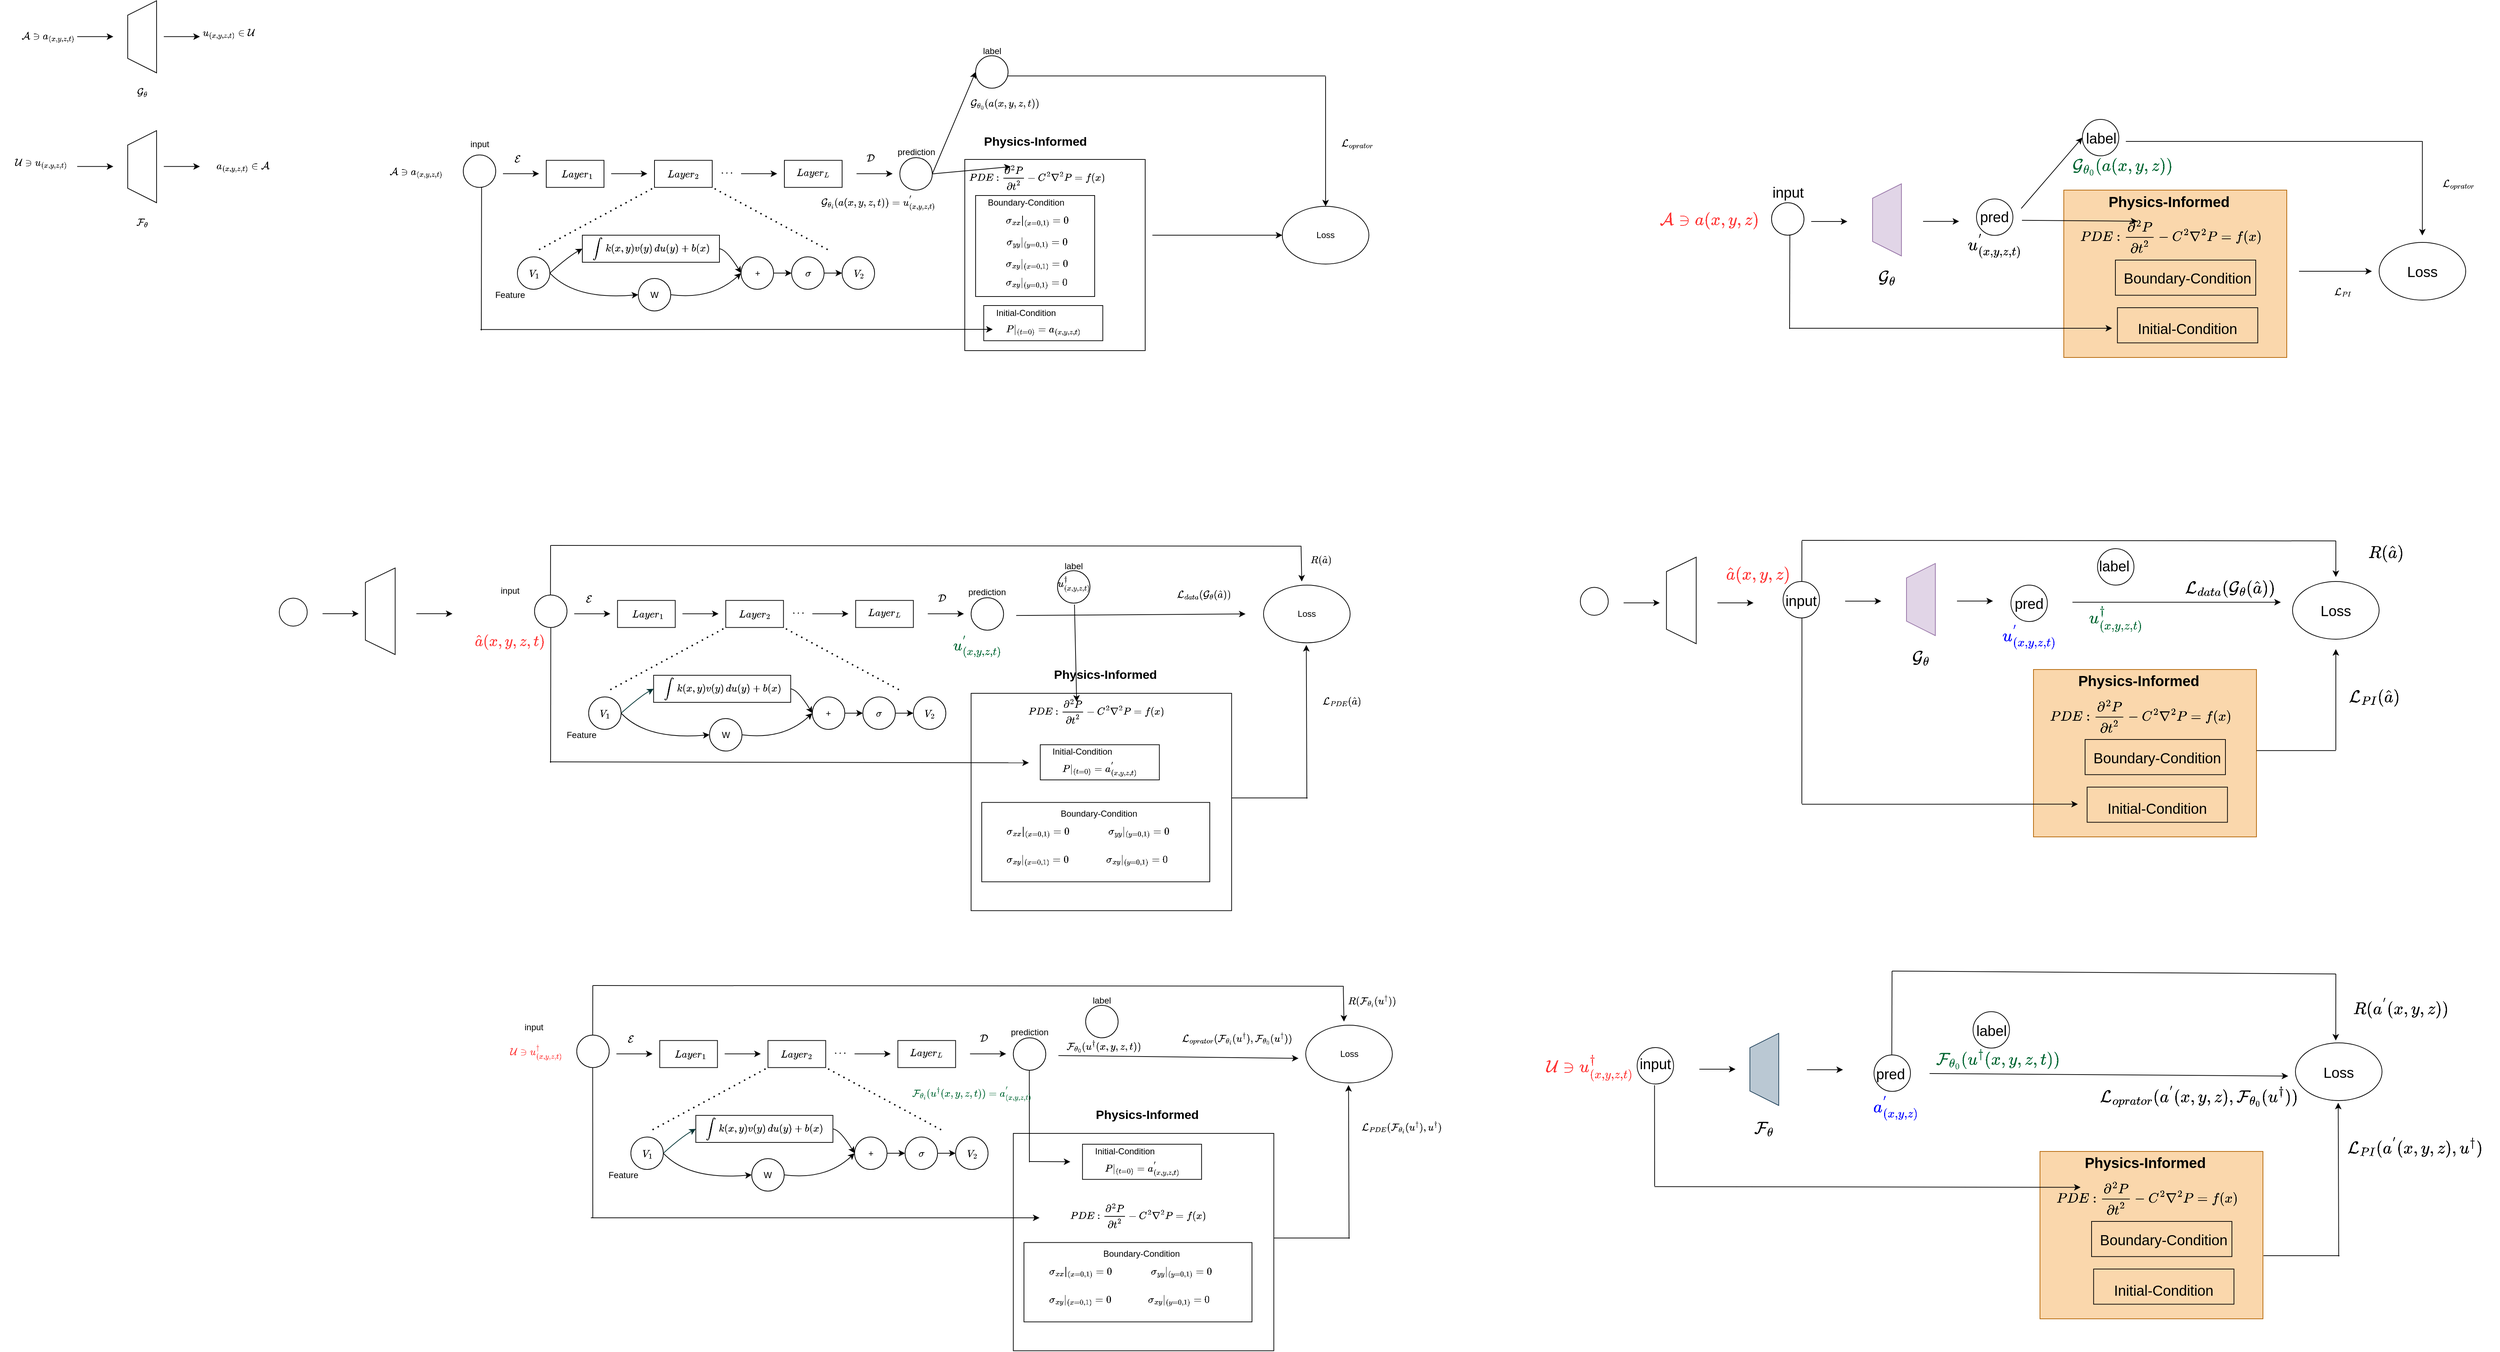 <mxfile version="20.6.0" type="github">
  <diagram id="NjW-yhsZ5i_trCQD1ym4" name="第 1 页">
    <mxGraphModel dx="1597" dy="842" grid="1" gridSize="10" guides="1" tooltips="1" connect="1" arrows="1" fold="1" page="0" pageScale="1" pageWidth="827" pageHeight="1169" math="1" shadow="0">
      <root>
        <mxCell id="0" />
        <mxCell id="1" parent="0" />
        <mxCell id="87Ph22owlFa2kmHyDB1Y-258" value="" style="rounded=0;whiteSpace=wrap;html=1;fillColor=#fad7ac;strokeColor=#b46504;" vertex="1" parent="1">
          <mxGeometry x="2910" y="1700" width="309" height="232" as="geometry" />
        </mxCell>
        <mxCell id="87Ph22owlFa2kmHyDB1Y-274" value="" style="rounded=0;whiteSpace=wrap;html=1;fillColor=#fad7ac;strokeColor=#b46504;" vertex="1" parent="1">
          <mxGeometry x="2901" y="1032" width="309" height="232" as="geometry" />
        </mxCell>
        <mxCell id="87Ph22owlFa2kmHyDB1Y-288" value="" style="rounded=0;whiteSpace=wrap;html=1;fillColor=#fad7ac;strokeColor=#b46504;" vertex="1" parent="1">
          <mxGeometry x="2943" y="367.5" width="309" height="232" as="geometry" />
        </mxCell>
        <mxCell id="87Ph22owlFa2kmHyDB1Y-231" value="" style="ellipse;whiteSpace=wrap;html=1;fillColor=none;" vertex="1" parent="1">
          <mxGeometry x="3264" y="1549.5" width="120" height="80" as="geometry" />
        </mxCell>
        <mxCell id="87Ph22owlFa2kmHyDB1Y-264" value="" style="ellipse;whiteSpace=wrap;html=1;aspect=fixed;" vertex="1" parent="1">
          <mxGeometry x="2817.25" y="1506.25" width="50.5" height="50.5" as="geometry" />
        </mxCell>
        <mxCell id="87Ph22owlFa2kmHyDB1Y-263" value="" style="ellipse;whiteSpace=wrap;html=1;aspect=fixed;" vertex="1" parent="1">
          <mxGeometry x="2680" y="1566.25" width="50.5" height="50.5" as="geometry" />
        </mxCell>
        <mxCell id="87Ph22owlFa2kmHyDB1Y-175" value="" style="ellipse;whiteSpace=wrap;html=1;aspect=fixed;" vertex="1" parent="1">
          <mxGeometry x="2554" y="910" width="50.5" height="50.5" as="geometry" />
        </mxCell>
        <mxCell id="87Ph22owlFa2kmHyDB1Y-173" value="" style="ellipse;whiteSpace=wrap;html=1;aspect=fixed;" vertex="1" parent="1">
          <mxGeometry x="2989.75" y="864.5" width="50.5" height="50.5" as="geometry" />
        </mxCell>
        <mxCell id="87Ph22owlFa2kmHyDB1Y-171" value="" style="ellipse;whiteSpace=wrap;html=1;aspect=fixed;" vertex="1" parent="1">
          <mxGeometry x="2869.75" y="915" width="50.5" height="50.5" as="geometry" />
        </mxCell>
        <mxCell id="87Ph22owlFa2kmHyDB1Y-133" value="" style="ellipse;whiteSpace=wrap;html=1;fillColor=none;" vertex="1" parent="1">
          <mxGeometry x="3260" y="910" width="120" height="80" as="geometry" />
        </mxCell>
        <mxCell id="87Ph22owlFa2kmHyDB1Y-170" value="" style="ellipse;whiteSpace=wrap;html=1;aspect=fixed;" vertex="1" parent="1">
          <mxGeometry x="2822" y="379.75" width="50.5" height="50.5" as="geometry" />
        </mxCell>
        <mxCell id="FUlJ05SnASZW4XO25VSm-4" value="$$\mathcal{A} \ni \mathcal{a}_{(x,y,z,t)}$$" style="text;html=1;strokeColor=none;fillColor=none;align=center;verticalAlign=middle;whiteSpace=wrap;rounded=0;" parent="1" vertex="1">
          <mxGeometry x="120" y="140" width="60" height="30" as="geometry" />
        </mxCell>
        <mxCell id="FUlJ05SnASZW4XO25VSm-5" value="" style="endArrow=classic;html=1;rounded=0;" parent="1" edge="1">
          <mxGeometry width="50" height="50" relative="1" as="geometry">
            <mxPoint x="190" y="154.8" as="sourcePoint" />
            <mxPoint x="240" y="154.8" as="targetPoint" />
          </mxGeometry>
        </mxCell>
        <mxCell id="FUlJ05SnASZW4XO25VSm-7" value="" style="shape=trapezoid;perimeter=trapezoidPerimeter;whiteSpace=wrap;html=1;fixedSize=1;rotation=-90;" parent="1" vertex="1">
          <mxGeometry x="230" y="135" width="100" height="40" as="geometry" />
        </mxCell>
        <mxCell id="FUlJ05SnASZW4XO25VSm-8" value="&amp;nbsp;$$\mathcal{G}_{\theta}$$" style="text;html=1;strokeColor=none;fillColor=none;align=center;verticalAlign=middle;whiteSpace=wrap;rounded=0;" parent="1" vertex="1">
          <mxGeometry x="245" y="210" width="70" height="30" as="geometry" />
        </mxCell>
        <mxCell id="FUlJ05SnASZW4XO25VSm-9" value="" style="endArrow=classic;html=1;rounded=0;" parent="1" edge="1">
          <mxGeometry width="50" height="50" relative="1" as="geometry">
            <mxPoint x="310" y="154.8" as="sourcePoint" />
            <mxPoint x="360" y="154.8" as="targetPoint" />
          </mxGeometry>
        </mxCell>
        <mxCell id="FUlJ05SnASZW4XO25VSm-11" value="$$ \mathcal{u}_{(x,y,z,t)} \in \mathcal{U}$$" style="text;html=1;strokeColor=none;fillColor=none;align=center;verticalAlign=middle;whiteSpace=wrap;rounded=0;" parent="1" vertex="1">
          <mxGeometry x="370" y="135" width="60" height="30" as="geometry" />
        </mxCell>
        <mxCell id="FUlJ05SnASZW4XO25VSm-12" value="$$&amp;nbsp; \mathcal{a}_{(x,y,z,t)} \in\mathcal{A}&lt;br&gt;$$" style="text;html=1;strokeColor=none;fillColor=none;align=center;verticalAlign=middle;whiteSpace=wrap;rounded=0;" parent="1" vertex="1">
          <mxGeometry x="390" y="320" width="60" height="30" as="geometry" />
        </mxCell>
        <mxCell id="FUlJ05SnASZW4XO25VSm-13" value="" style="endArrow=classic;html=1;rounded=0;" parent="1" edge="1">
          <mxGeometry width="50" height="50" relative="1" as="geometry">
            <mxPoint x="190" y="334.8" as="sourcePoint" />
            <mxPoint x="240" y="334.8" as="targetPoint" />
          </mxGeometry>
        </mxCell>
        <mxCell id="FUlJ05SnASZW4XO25VSm-15" value="" style="shape=trapezoid;perimeter=trapezoidPerimeter;whiteSpace=wrap;html=1;fixedSize=1;rotation=-90;" parent="1" vertex="1">
          <mxGeometry x="230" y="315" width="100" height="40" as="geometry" />
        </mxCell>
        <mxCell id="FUlJ05SnASZW4XO25VSm-16" value="&amp;nbsp;$$\mathcal{F}_{\theta}$$" style="text;html=1;strokeColor=none;fillColor=none;align=center;verticalAlign=middle;whiteSpace=wrap;rounded=0;" parent="1" vertex="1">
          <mxGeometry x="245" y="390" width="70" height="30" as="geometry" />
        </mxCell>
        <mxCell id="FUlJ05SnASZW4XO25VSm-17" value="" style="endArrow=classic;html=1;rounded=0;" parent="1" edge="1">
          <mxGeometry width="50" height="50" relative="1" as="geometry">
            <mxPoint x="310" y="334.8" as="sourcePoint" />
            <mxPoint x="360" y="334.8" as="targetPoint" />
          </mxGeometry>
        </mxCell>
        <mxCell id="FUlJ05SnASZW4XO25VSm-19" value="$$&amp;nbsp;\mathcal{U} \ni&lt;br&gt;\mathcal{u}_{(x,y,z,t)} $$" style="text;html=1;strokeColor=none;fillColor=none;align=center;verticalAlign=middle;whiteSpace=wrap;rounded=0;" parent="1" vertex="1">
          <mxGeometry x="110" y="315" width="60" height="30" as="geometry" />
        </mxCell>
        <mxCell id="FUlJ05SnASZW4XO25VSm-532" value="" style="endArrow=classic;html=1;rounded=0;" parent="1" edge="1">
          <mxGeometry width="50" height="50" relative="1" as="geometry">
            <mxPoint x="937.25" y="1564.8" as="sourcePoint" />
            <mxPoint x="987.25" y="1564.8" as="targetPoint" />
          </mxGeometry>
        </mxCell>
        <mxCell id="FUlJ05SnASZW4XO25VSm-533" value="$$\mathcal{E}$$" style="text;html=1;strokeColor=none;fillColor=none;align=center;verticalAlign=middle;whiteSpace=wrap;rounded=0;" parent="1" vertex="1">
          <mxGeometry x="927.25" y="1530" width="60" height="30" as="geometry" />
        </mxCell>
        <mxCell id="FUlJ05SnASZW4XO25VSm-534" value="" style="endArrow=classic;html=1;rounded=0;" parent="1" edge="1">
          <mxGeometry width="50" height="50" relative="1" as="geometry">
            <mxPoint x="1427.25" y="1564.8" as="sourcePoint" />
            <mxPoint x="1477.25" y="1564.8" as="targetPoint" />
          </mxGeometry>
        </mxCell>
        <mxCell id="FUlJ05SnASZW4XO25VSm-535" value="$$\mathcal{D}$$" style="text;html=1;strokeColor=none;fillColor=none;align=center;verticalAlign=middle;whiteSpace=wrap;rounded=0;" parent="1" vertex="1">
          <mxGeometry x="1417.25" y="1530" width="60" height="25" as="geometry" />
        </mxCell>
        <mxCell id="FUlJ05SnASZW4XO25VSm-536" value="" style="rounded=0;whiteSpace=wrap;html=1;" parent="1" vertex="1">
          <mxGeometry x="997.25" y="1546.25" width="80" height="37.5" as="geometry" />
        </mxCell>
        <mxCell id="FUlJ05SnASZW4XO25VSm-537" value="" style="rounded=0;whiteSpace=wrap;html=1;" parent="1" vertex="1">
          <mxGeometry x="1147.25" y="1546.25" width="80" height="37.5" as="geometry" />
        </mxCell>
        <mxCell id="FUlJ05SnASZW4XO25VSm-538" value="" style="endArrow=classic;html=1;rounded=0;" parent="1" edge="1">
          <mxGeometry width="50" height="50" relative="1" as="geometry">
            <mxPoint x="1087.25" y="1564.76" as="sourcePoint" />
            <mxPoint x="1137.25" y="1564.76" as="targetPoint" />
          </mxGeometry>
        </mxCell>
        <mxCell id="FUlJ05SnASZW4XO25VSm-539" value="" style="rounded=0;whiteSpace=wrap;html=1;" parent="1" vertex="1">
          <mxGeometry x="1327.25" y="1546.25" width="80" height="37.5" as="geometry" />
        </mxCell>
        <mxCell id="FUlJ05SnASZW4XO25VSm-540" value="" style="endArrow=classic;html=1;rounded=0;" parent="1" edge="1">
          <mxGeometry width="50" height="50" relative="1" as="geometry">
            <mxPoint x="1267.25" y="1564.76" as="sourcePoint" />
            <mxPoint x="1317.25" y="1564.76" as="targetPoint" />
          </mxGeometry>
        </mxCell>
        <mxCell id="FUlJ05SnASZW4XO25VSm-541" value="$$\cdots$$" style="text;html=1;strokeColor=none;fillColor=none;align=center;verticalAlign=middle;whiteSpace=wrap;rounded=0;" parent="1" vertex="1">
          <mxGeometry x="1217.25" y="1550" width="60" height="25" as="geometry" />
        </mxCell>
        <mxCell id="FUlJ05SnASZW4XO25VSm-542" value="" style="endArrow=none;dashed=1;html=1;dashPattern=1 3;strokeWidth=2;rounded=0;" parent="1" edge="1">
          <mxGeometry width="50" height="50" relative="1" as="geometry">
            <mxPoint x="987.25" y="1670.0" as="sourcePoint" />
            <mxPoint x="1147.25" y="1583.75" as="targetPoint" />
          </mxGeometry>
        </mxCell>
        <mxCell id="FUlJ05SnASZW4XO25VSm-543" value="" style="endArrow=none;dashed=1;html=1;dashPattern=1 3;strokeWidth=2;rounded=0;" parent="1" edge="1">
          <mxGeometry width="50" height="50" relative="1" as="geometry">
            <mxPoint x="1387.25" y="1670.0" as="sourcePoint" />
            <mxPoint x="1227.25" y="1583.75" as="targetPoint" />
          </mxGeometry>
        </mxCell>
        <mxCell id="FUlJ05SnASZW4XO25VSm-544" value="" style="ellipse;whiteSpace=wrap;html=1;aspect=fixed;fillColor=none;" parent="1" vertex="1">
          <mxGeometry x="1487.25" y="1542.5" width="45" height="45" as="geometry" />
        </mxCell>
        <mxCell id="FUlJ05SnASZW4XO25VSm-545" value="" style="ellipse;whiteSpace=wrap;html=1;aspect=fixed;" parent="1" vertex="1">
          <mxGeometry x="882.25" y="1538.75" width="45" height="45" as="geometry" />
        </mxCell>
        <mxCell id="FUlJ05SnASZW4XO25VSm-546" value="$$V_{1}$$" style="text;html=1;strokeColor=none;fillColor=none;align=center;verticalAlign=middle;whiteSpace=wrap;rounded=0;" parent="1" vertex="1">
          <mxGeometry x="949.75" y="1687.5" width="60" height="30" as="geometry" />
        </mxCell>
        <mxCell id="FUlJ05SnASZW4XO25VSm-547" value="" style="ellipse;whiteSpace=wrap;html=1;aspect=fixed;fillColor=none;" parent="1" vertex="1">
          <mxGeometry x="957.25" y="1680" width="45" height="45" as="geometry" />
        </mxCell>
        <mxCell id="FUlJ05SnASZW4XO25VSm-548" value="Feature" style="text;html=1;strokeColor=none;fillColor=none;align=center;verticalAlign=middle;whiteSpace=wrap;rounded=0;" parent="1" vertex="1">
          <mxGeometry x="917.25" y="1717.5" width="60" height="30" as="geometry" />
        </mxCell>
        <mxCell id="FUlJ05SnASZW4XO25VSm-549" value="" style="rounded=0;whiteSpace=wrap;html=1;" parent="1" vertex="1">
          <mxGeometry x="1047.25" y="1650" width="190" height="37.5" as="geometry" />
        </mxCell>
        <mxCell id="FUlJ05SnASZW4XO25VSm-550" value="" style="ellipse;whiteSpace=wrap;html=1;aspect=fixed;" parent="1" vertex="1">
          <mxGeometry x="1124.75" y="1710" width="45" height="45" as="geometry" />
        </mxCell>
        <mxCell id="FUlJ05SnASZW4XO25VSm-551" value="" style="ellipse;whiteSpace=wrap;html=1;aspect=fixed;" parent="1" vertex="1">
          <mxGeometry x="1267.25" y="1680" width="45" height="45" as="geometry" />
        </mxCell>
        <mxCell id="FUlJ05SnASZW4XO25VSm-552" value="W" style="text;html=1;strokeColor=none;fillColor=none;align=center;verticalAlign=middle;whiteSpace=wrap;rounded=0;" parent="1" vertex="1">
          <mxGeometry x="1117.25" y="1717.5" width="60" height="30" as="geometry" />
        </mxCell>
        <mxCell id="FUlJ05SnASZW4XO25VSm-553" value="" style="ellipse;whiteSpace=wrap;html=1;aspect=fixed;" parent="1" vertex="1">
          <mxGeometry x="1337.25" y="1680" width="45" height="45" as="geometry" />
        </mxCell>
        <mxCell id="FUlJ05SnASZW4XO25VSm-554" value="" style="ellipse;whiteSpace=wrap;html=1;aspect=fixed;" parent="1" vertex="1">
          <mxGeometry x="1407.25" y="1680" width="45" height="45" as="geometry" />
        </mxCell>
        <mxCell id="FUlJ05SnASZW4XO25VSm-555" value="$$Layer_{1}$$" style="text;html=1;strokeColor=none;fillColor=none;align=center;verticalAlign=middle;whiteSpace=wrap;rounded=0;" parent="1" vertex="1">
          <mxGeometry x="1009.75" y="1550" width="60" height="30" as="geometry" />
        </mxCell>
        <mxCell id="FUlJ05SnASZW4XO25VSm-556" value="$$Layer_{2}$$" style="text;html=1;strokeColor=none;fillColor=none;align=center;verticalAlign=middle;whiteSpace=wrap;rounded=0;" parent="1" vertex="1">
          <mxGeometry x="1157.25" y="1550" width="60" height="30" as="geometry" />
        </mxCell>
        <mxCell id="FUlJ05SnASZW4XO25VSm-557" value="$$Layer_{L}$$" style="text;html=1;strokeColor=none;fillColor=none;align=center;verticalAlign=middle;whiteSpace=wrap;rounded=0;" parent="1" vertex="1">
          <mxGeometry x="1337.25" y="1547.5" width="60" height="30" as="geometry" />
        </mxCell>
        <mxCell id="FUlJ05SnASZW4XO25VSm-558" value="+" style="text;html=1;strokeColor=none;fillColor=none;align=center;verticalAlign=middle;whiteSpace=wrap;rounded=0;" parent="1" vertex="1">
          <mxGeometry x="1259.75" y="1687.5" width="60" height="30" as="geometry" />
        </mxCell>
        <mxCell id="FUlJ05SnASZW4XO25VSm-559" value="$$\sigma$$" style="text;html=1;strokeColor=none;fillColor=none;align=center;verticalAlign=middle;whiteSpace=wrap;rounded=0;" parent="1" vertex="1">
          <mxGeometry x="1329.75" y="1687.5" width="60" height="30" as="geometry" />
        </mxCell>
        <mxCell id="FUlJ05SnASZW4XO25VSm-560" value="$$V_{2}$$" style="text;html=1;strokeColor=none;fillColor=none;align=center;verticalAlign=middle;whiteSpace=wrap;rounded=0;" parent="1" vertex="1">
          <mxGeometry x="1399.75" y="1687.5" width="60" height="30" as="geometry" />
        </mxCell>
        <mxCell id="FUlJ05SnASZW4XO25VSm-561" value="" style="curved=1;endArrow=classic;html=1;rounded=0;exitX=1;exitY=0.5;exitDx=0;exitDy=0;entryX=0;entryY=0.5;entryDx=0;entryDy=0;strokeColor=#003333;" parent="1" source="FUlJ05SnASZW4XO25VSm-547" target="FUlJ05SnASZW4XO25VSm-549" edge="1">
          <mxGeometry width="50" height="50" relative="1" as="geometry">
            <mxPoint x="1017.25" y="1687.5" as="sourcePoint" />
            <mxPoint x="1052.25" y="1637.5" as="targetPoint" />
            <Array as="points">
              <mxPoint x="1027.25" y="1680" />
            </Array>
          </mxGeometry>
        </mxCell>
        <mxCell id="FUlJ05SnASZW4XO25VSm-562" value="" style="curved=1;endArrow=classic;html=1;rounded=0;exitX=1;exitY=0.5;exitDx=0;exitDy=0;entryX=0;entryY=0.5;entryDx=0;entryDy=0;strokeColor=#000000;" parent="1" source="FUlJ05SnASZW4XO25VSm-547" target="FUlJ05SnASZW4XO25VSm-550" edge="1">
          <mxGeometry width="50" height="50" relative="1" as="geometry">
            <mxPoint x="1012.25" y="1712.5" as="sourcePoint" />
            <mxPoint x="1097.25" y="1740" as="targetPoint" />
            <Array as="points">
              <mxPoint x="1037.25" y="1740" />
            </Array>
          </mxGeometry>
        </mxCell>
        <mxCell id="FUlJ05SnASZW4XO25VSm-563" value="" style="curved=1;endArrow=classic;html=1;rounded=0;exitX=1;exitY=0.5;exitDx=0;exitDy=0;entryX=0;entryY=0.5;entryDx=0;entryDy=0;strokeColor=#000000;" parent="1" source="FUlJ05SnASZW4XO25VSm-550" target="FUlJ05SnASZW4XO25VSm-551" edge="1">
          <mxGeometry width="50" height="50" relative="1" as="geometry">
            <mxPoint x="1177.25" y="1730" as="sourcePoint" />
            <mxPoint x="1267.25" y="1740" as="targetPoint" />
            <Array as="points">
              <mxPoint x="1227.25" y="1740" />
            </Array>
          </mxGeometry>
        </mxCell>
        <mxCell id="FUlJ05SnASZW4XO25VSm-564" value="" style="curved=1;endArrow=classic;html=1;rounded=0;exitX=1;exitY=0.5;exitDx=0;exitDy=0;entryX=0;entryY=0.5;entryDx=0;entryDy=0;strokeColor=#000000;" parent="1" source="FUlJ05SnASZW4XO25VSm-549" target="FUlJ05SnASZW4XO25VSm-551" edge="1">
          <mxGeometry width="50" height="50" relative="1" as="geometry">
            <mxPoint x="1247.25" y="1660" as="sourcePoint" />
            <mxPoint x="1344.75" y="1630" as="targetPoint" />
            <Array as="points">
              <mxPoint x="1247.25" y="1670" />
            </Array>
          </mxGeometry>
        </mxCell>
        <mxCell id="FUlJ05SnASZW4XO25VSm-565" value="" style="endArrow=classic;html=1;rounded=0;exitX=1;exitY=0.5;exitDx=0;exitDy=0;entryX=0;entryY=0.5;entryDx=0;entryDy=0;" parent="1" source="FUlJ05SnASZW4XO25VSm-551" target="FUlJ05SnASZW4XO25VSm-553" edge="1">
          <mxGeometry width="50" height="50" relative="1" as="geometry">
            <mxPoint x="1277.25" y="1740" as="sourcePoint" />
            <mxPoint x="1317.25" y="1740" as="targetPoint" />
          </mxGeometry>
        </mxCell>
        <mxCell id="FUlJ05SnASZW4XO25VSm-566" value="" style="endArrow=classic;html=1;rounded=0;exitX=1;exitY=0.5;exitDx=0;exitDy=0;entryX=0;entryY=0.5;entryDx=0;entryDy=0;" parent="1" source="FUlJ05SnASZW4XO25VSm-553" target="FUlJ05SnASZW4XO25VSm-554" edge="1">
          <mxGeometry width="50" height="50" relative="1" as="geometry">
            <mxPoint x="1322.25" y="1712.5" as="sourcePoint" />
            <mxPoint x="1347.25" y="1712.5" as="targetPoint" />
          </mxGeometry>
        </mxCell>
        <mxCell id="FUlJ05SnASZW4XO25VSm-567" value="$$\int_{}^{} k(x,y)v(y)\,du(y)&amp;nbsp; +b(x)$$" style="text;html=1;strokeColor=none;fillColor=none;align=center;verticalAlign=middle;whiteSpace=wrap;rounded=0;" parent="1" vertex="1">
          <mxGeometry x="1056" y="1653.75" width="172.5" height="30" as="geometry" />
        </mxCell>
        <mxCell id="FUlJ05SnASZW4XO25VSm-568" value="prediction" style="text;html=1;strokeColor=none;fillColor=none;align=center;verticalAlign=middle;whiteSpace=wrap;rounded=0;" parent="1" vertex="1">
          <mxGeometry x="1479.75" y="1520" width="60" height="30" as="geometry" />
        </mxCell>
        <mxCell id="FUlJ05SnASZW4XO25VSm-569" value="input" style="text;html=1;strokeColor=none;fillColor=none;align=center;verticalAlign=middle;whiteSpace=wrap;rounded=0;" parent="1" vertex="1">
          <mxGeometry x="792.5" y="1512.5" width="60" height="30" as="geometry" />
        </mxCell>
        <mxCell id="FUlJ05SnASZW4XO25VSm-570" value="&lt;font style=&quot;font-size: 17px;&quot;&gt;&lt;b&gt;Physics-Informed&lt;/b&gt;&lt;/font&gt;" style="text;html=1;strokeColor=none;fillColor=none;align=center;verticalAlign=middle;whiteSpace=wrap;rounded=0;" parent="1" vertex="1">
          <mxGeometry x="1583.13" y="1625" width="180" height="50" as="geometry" />
        </mxCell>
        <mxCell id="FUlJ05SnASZW4XO25VSm-571" value="" style="rounded=0;whiteSpace=wrap;html=1;fillColor=none;" parent="1" vertex="1">
          <mxGeometry x="1487.25" y="1675" width="361" height="301.25" as="geometry" />
        </mxCell>
        <mxCell id="FUlJ05SnASZW4XO25VSm-572" value="$$PDE:\frac{{\partial&amp;nbsp;&lt;br&gt;}^2 P&amp;nbsp; }{{\partial t}^{2}} - C^2 {\nabla}^{2} P =f(x)$$" style="text;html=1;strokeColor=none;fillColor=none;align=center;verticalAlign=middle;whiteSpace=wrap;rounded=0;" parent="1" vertex="1">
          <mxGeometry x="1590" y="1774" width="140" height="30" as="geometry" />
        </mxCell>
        <mxCell id="FUlJ05SnASZW4XO25VSm-573" value="$$\sigma_{xx}|_{(x=0,1)} =0$$" style="text;html=1;strokeColor=none;fillColor=none;align=center;verticalAlign=middle;whiteSpace=wrap;rounded=0;" parent="1" vertex="1">
          <mxGeometry x="1509.5" y="1851.88" width="140" height="30" as="geometry" />
        </mxCell>
        <mxCell id="FUlJ05SnASZW4XO25VSm-574" value="$$\sigma_{xy}|_{(x=0,1)} =0$$" style="text;html=1;strokeColor=none;fillColor=none;align=center;verticalAlign=middle;whiteSpace=wrap;rounded=0;" parent="1" vertex="1">
          <mxGeometry x="1509.5" y="1890.63" width="140" height="30" as="geometry" />
        </mxCell>
        <mxCell id="FUlJ05SnASZW4XO25VSm-575" value="$$\sigma_{yy}|_{(y=0,1)} =0$$" style="text;html=1;strokeColor=none;fillColor=none;align=center;verticalAlign=middle;whiteSpace=wrap;rounded=0;" parent="1" vertex="1">
          <mxGeometry x="1649.5" y="1851.88" width="140" height="30" as="geometry" />
        </mxCell>
        <mxCell id="FUlJ05SnASZW4XO25VSm-576" value="$$\sigma_{xy}|_{(y=0,1)} =0$$" style="text;html=1;strokeColor=none;fillColor=none;align=center;verticalAlign=middle;whiteSpace=wrap;rounded=0;" parent="1" vertex="1">
          <mxGeometry x="1647" y="1890.63" width="140" height="30" as="geometry" />
        </mxCell>
        <mxCell id="FUlJ05SnASZW4XO25VSm-577" value="" style="rounded=0;whiteSpace=wrap;html=1;fillColor=none;" parent="1" vertex="1">
          <mxGeometry x="1502" y="1826.25" width="316" height="110" as="geometry" />
        </mxCell>
        <mxCell id="FUlJ05SnASZW4XO25VSm-578" value="Boundary-Condition" style="text;html=1;strokeColor=none;fillColor=none;align=center;verticalAlign=middle;whiteSpace=wrap;rounded=0;" parent="1" vertex="1">
          <mxGeometry x="1594.5" y="1831.88" width="140" height="20" as="geometry" />
        </mxCell>
        <mxCell id="FUlJ05SnASZW4XO25VSm-579" value="" style="endArrow=classic;html=1;rounded=0;fontSize=17;endFill=1;" parent="1" edge="1">
          <mxGeometry width="50" height="50" relative="1" as="geometry">
            <mxPoint x="1549.75" y="1567.08" as="sourcePoint" />
            <mxPoint x="1882.5" y="1571" as="targetPoint" />
          </mxGeometry>
        </mxCell>
        <mxCell id="FUlJ05SnASZW4XO25VSm-580" value="" style="ellipse;whiteSpace=wrap;html=1;aspect=fixed;" parent="1" vertex="1">
          <mxGeometry x="1587.5" y="1497.5" width="45" height="45" as="geometry" />
        </mxCell>
        <mxCell id="FUlJ05SnASZW4XO25VSm-581" value="label" style="text;html=1;strokeColor=none;fillColor=none;align=center;verticalAlign=middle;whiteSpace=wrap;rounded=0;" parent="1" vertex="1">
          <mxGeometry x="1580" y="1476.25" width="60" height="30" as="geometry" />
        </mxCell>
        <mxCell id="FUlJ05SnASZW4XO25VSm-582" value="" style="rounded=0;whiteSpace=wrap;html=1;fillColor=none;" parent="1" vertex="1">
          <mxGeometry x="1583.13" y="1690" width="165" height="48.75" as="geometry" />
        </mxCell>
        <mxCell id="FUlJ05SnASZW4XO25VSm-583" value="Initial-Condition" style="text;html=1;strokeColor=none;fillColor=none;align=center;verticalAlign=middle;whiteSpace=wrap;rounded=0;" parent="1" vertex="1">
          <mxGeometry x="1571.88" y="1690" width="140" height="20" as="geometry" />
        </mxCell>
        <mxCell id="FUlJ05SnASZW4XO25VSm-584" value="$$P|_{(t=0)} =\mathcal{a}_{(x,y,z,t)}^{&#39;}&lt;br&gt;$$" style="text;html=1;strokeColor=none;fillColor=none;align=center;verticalAlign=middle;whiteSpace=wrap;rounded=0;" parent="1" vertex="1">
          <mxGeometry x="1595.63" y="1708.75" width="140" height="30" as="geometry" />
        </mxCell>
        <mxCell id="FUlJ05SnASZW4XO25VSm-585" value="Loss" style="text;html=1;strokeColor=none;fillColor=none;align=center;verticalAlign=middle;whiteSpace=wrap;rounded=0;" parent="1" vertex="1">
          <mxGeometry x="1922.5" y="1550" width="60" height="30" as="geometry" />
        </mxCell>
        <mxCell id="FUlJ05SnASZW4XO25VSm-586" value="" style="ellipse;whiteSpace=wrap;html=1;fillColor=none;" parent="1" vertex="1">
          <mxGeometry x="1892.5" y="1525" width="120" height="80" as="geometry" />
        </mxCell>
        <mxCell id="FUlJ05SnASZW4XO25VSm-587" value="" style="endArrow=classic;html=1;rounded=0;strokeColor=#000000;fontSize=18;fontColor=#006633;" parent="1" edge="1">
          <mxGeometry width="50" height="50" relative="1" as="geometry">
            <mxPoint x="1509.5" y="1714.03" as="sourcePoint" />
            <mxPoint x="1566.25" y="1714.33" as="targetPoint" />
          </mxGeometry>
        </mxCell>
        <mxCell id="FUlJ05SnASZW4XO25VSm-588" value="" style="endArrow=none;html=1;rounded=0;strokeColor=#000000;fontSize=18;fontColor=#006633;endFill=0;" parent="1" edge="1">
          <mxGeometry width="50" height="50" relative="1" as="geometry">
            <mxPoint x="1509.4" y="1587.5" as="sourcePoint" />
            <mxPoint x="1509.5" y="1715" as="targetPoint" />
          </mxGeometry>
        </mxCell>
        <mxCell id="FUlJ05SnASZW4XO25VSm-589" value="" style="endArrow=none;html=1;rounded=0;strokeColor=#000000;fontSize=18;fontColor=#006633;endFill=0;" parent="1" edge="1">
          <mxGeometry width="50" height="50" relative="1" as="geometry">
            <mxPoint x="1848.25" y="1820.0" as="sourcePoint" />
            <mxPoint x="1953.5" y="1820.0" as="targetPoint" />
          </mxGeometry>
        </mxCell>
        <mxCell id="FUlJ05SnASZW4XO25VSm-590" value="" style="endArrow=classic;html=1;rounded=0;strokeColor=#000000;fontSize=18;fontColor=#006633;" parent="1" edge="1">
          <mxGeometry width="50" height="50" relative="1" as="geometry">
            <mxPoint x="1952.5" y="1821" as="sourcePoint" />
            <mxPoint x="1951.79" y="1608.0" as="targetPoint" />
          </mxGeometry>
        </mxCell>
        <mxCell id="FUlJ05SnASZW4XO25VSm-591" value="" style="endArrow=none;html=1;rounded=0;strokeColor=#000000;fontSize=18;fontColor=#006633;endFill=0;" parent="1" edge="1">
          <mxGeometry width="50" height="50" relative="1" as="geometry">
            <mxPoint x="904.5" y="1470.0" as="sourcePoint" />
            <mxPoint x="904.35" y="1538.75" as="targetPoint" />
          </mxGeometry>
        </mxCell>
        <mxCell id="FUlJ05SnASZW4XO25VSm-592" value="" style="endArrow=none;html=1;rounded=0;strokeColor=#000000;fontSize=18;fontColor=#006633;endFill=0;" parent="1" edge="1">
          <mxGeometry width="50" height="50" relative="1" as="geometry">
            <mxPoint x="904.5" y="1470.0" as="sourcePoint" />
            <mxPoint x="1944.87" y="1471" as="targetPoint" />
          </mxGeometry>
        </mxCell>
        <mxCell id="FUlJ05SnASZW4XO25VSm-593" value="" style="endArrow=classic;html=1;rounded=0;strokeColor=#000000;fontSize=18;fontColor=#006633;" parent="1" edge="1">
          <mxGeometry width="50" height="50" relative="1" as="geometry">
            <mxPoint x="1944.5" y="1471" as="sourcePoint" />
            <mxPoint x="1945.5" y="1520.0" as="targetPoint" />
          </mxGeometry>
        </mxCell>
        <mxCell id="FUlJ05SnASZW4XO25VSm-594" value="$$&amp;nbsp;\mathcal{U} \ni&lt;br&gt;\mathcal{u}_{(x,y,z,t)} ^{\dagger}$$" style="text;html=1;strokeColor=none;fillColor=none;align=center;verticalAlign=middle;whiteSpace=wrap;rounded=0;fontColor=#FF3333;" parent="1" vertex="1">
          <mxGeometry x="795.5" y="1547.5" width="60" height="30" as="geometry" />
        </mxCell>
        <mxCell id="FUlJ05SnASZW4XO25VSm-595" value="$$&amp;nbsp; \mathcal{F}_{\theta_{i}}(u^{\dagger}(x,y,z,t))=\mathcal{a}_{(x,y,z,t)}^{&#39;}&lt;br&gt;$$" style="text;html=1;strokeColor=none;fillColor=none;align=center;verticalAlign=middle;whiteSpace=wrap;rounded=0;fontColor=#006633;" parent="1" vertex="1">
          <mxGeometry x="1399.75" y="1605" width="60" height="30" as="geometry" />
        </mxCell>
        <mxCell id="FUlJ05SnASZW4XO25VSm-596" value="" style="endArrow=none;html=1;rounded=0;strokeColor=#000000;fontSize=18;fontColor=#006633;endFill=0;" parent="1" edge="1">
          <mxGeometry width="50" height="50" relative="1" as="geometry">
            <mxPoint x="904.33" y="1583.75" as="sourcePoint" />
            <mxPoint x="904.5" y="1792" as="targetPoint" />
          </mxGeometry>
        </mxCell>
        <mxCell id="FUlJ05SnASZW4XO25VSm-597" value="" style="endArrow=classic;html=1;rounded=0;strokeColor=#000000;fontSize=18;fontColor=#006633;" parent="1" edge="1">
          <mxGeometry width="50" height="50" relative="1" as="geometry">
            <mxPoint x="901.75" y="1792" as="sourcePoint" />
            <mxPoint x="1523.5" y="1792" as="targetPoint" />
          </mxGeometry>
        </mxCell>
        <mxCell id="FUlJ05SnASZW4XO25VSm-598" value="$$&amp;nbsp; \mathcal{F}_{\theta_{0}}(u^{\dagger}(x,y,z,t))&lt;br&gt;$$" style="text;html=1;strokeColor=none;fillColor=none;align=center;verticalAlign=middle;whiteSpace=wrap;rounded=0;" parent="1" vertex="1">
          <mxGeometry x="1583.13" y="1538.75" width="60" height="30" as="geometry" />
        </mxCell>
        <mxCell id="2TxUlRtvzBllhrkVPpMp-1" value="$$\mathcal{A} \ni \mathcal{a}_{(x,y,z,t)}$$" style="text;html=1;strokeColor=none;fillColor=none;align=center;verticalAlign=middle;whiteSpace=wrap;rounded=0;" parent="1" vertex="1">
          <mxGeometry x="630" y="327.5" width="60" height="30" as="geometry" />
        </mxCell>
        <mxCell id="2TxUlRtvzBllhrkVPpMp-2" value="" style="endArrow=classic;html=1;rounded=0;" parent="1" edge="1">
          <mxGeometry width="50" height="50" relative="1" as="geometry">
            <mxPoint x="780" y="344.8" as="sourcePoint" />
            <mxPoint x="830" y="344.8" as="targetPoint" />
          </mxGeometry>
        </mxCell>
        <mxCell id="2TxUlRtvzBllhrkVPpMp-3" value="$$\mathcal{E}$$" style="text;html=1;strokeColor=none;fillColor=none;align=center;verticalAlign=middle;whiteSpace=wrap;rounded=0;" parent="1" vertex="1">
          <mxGeometry x="770" y="310" width="60" height="30" as="geometry" />
        </mxCell>
        <mxCell id="2TxUlRtvzBllhrkVPpMp-4" value="" style="endArrow=classic;html=1;rounded=0;" parent="1" edge="1">
          <mxGeometry width="50" height="50" relative="1" as="geometry">
            <mxPoint x="1270" y="344.8" as="sourcePoint" />
            <mxPoint x="1320" y="344.8" as="targetPoint" />
          </mxGeometry>
        </mxCell>
        <mxCell id="2TxUlRtvzBllhrkVPpMp-5" value="$$\mathcal{D}$$" style="text;html=1;strokeColor=none;fillColor=none;align=center;verticalAlign=middle;whiteSpace=wrap;rounded=0;" parent="1" vertex="1">
          <mxGeometry x="1260" y="310" width="60" height="25" as="geometry" />
        </mxCell>
        <mxCell id="2TxUlRtvzBllhrkVPpMp-6" value="" style="rounded=0;whiteSpace=wrap;html=1;" parent="1" vertex="1">
          <mxGeometry x="840" y="326.25" width="80" height="37.5" as="geometry" />
        </mxCell>
        <mxCell id="2TxUlRtvzBllhrkVPpMp-7" value="$$ \mathcal{G}_{\theta_{i} }(a(x,y,z,t))=\mathcal{u}_{(x,y,z,t)}^{&#39;} $$" style="text;html=1;strokeColor=none;fillColor=none;align=center;verticalAlign=middle;whiteSpace=wrap;rounded=0;" parent="1" vertex="1">
          <mxGeometry x="1270" y="370" width="60" height="30" as="geometry" />
        </mxCell>
        <mxCell id="2TxUlRtvzBllhrkVPpMp-8" value="" style="rounded=0;whiteSpace=wrap;html=1;" parent="1" vertex="1">
          <mxGeometry x="990" y="326.25" width="80" height="37.5" as="geometry" />
        </mxCell>
        <mxCell id="2TxUlRtvzBllhrkVPpMp-9" value="" style="endArrow=classic;html=1;rounded=0;" parent="1" edge="1">
          <mxGeometry width="50" height="50" relative="1" as="geometry">
            <mxPoint x="930" y="344.76" as="sourcePoint" />
            <mxPoint x="980" y="344.76" as="targetPoint" />
          </mxGeometry>
        </mxCell>
        <mxCell id="2TxUlRtvzBllhrkVPpMp-10" value="" style="rounded=0;whiteSpace=wrap;html=1;" parent="1" vertex="1">
          <mxGeometry x="1170" y="326.25" width="80" height="37.5" as="geometry" />
        </mxCell>
        <mxCell id="2TxUlRtvzBllhrkVPpMp-11" value="" style="endArrow=classic;html=1;rounded=0;" parent="1" edge="1">
          <mxGeometry width="50" height="50" relative="1" as="geometry">
            <mxPoint x="1110" y="344.76" as="sourcePoint" />
            <mxPoint x="1160" y="344.76" as="targetPoint" />
          </mxGeometry>
        </mxCell>
        <mxCell id="2TxUlRtvzBllhrkVPpMp-12" value="$$\cdots$$" style="text;html=1;strokeColor=none;fillColor=none;align=center;verticalAlign=middle;whiteSpace=wrap;rounded=0;" parent="1" vertex="1">
          <mxGeometry x="1060" y="330" width="60" height="25" as="geometry" />
        </mxCell>
        <mxCell id="2TxUlRtvzBllhrkVPpMp-13" value="" style="endArrow=none;dashed=1;html=1;dashPattern=1 3;strokeWidth=2;rounded=0;" parent="1" edge="1">
          <mxGeometry width="50" height="50" relative="1" as="geometry">
            <mxPoint x="830" y="450" as="sourcePoint" />
            <mxPoint x="990" y="363.75" as="targetPoint" />
          </mxGeometry>
        </mxCell>
        <mxCell id="2TxUlRtvzBllhrkVPpMp-14" value="" style="endArrow=none;dashed=1;html=1;dashPattern=1 3;strokeWidth=2;rounded=0;" parent="1" edge="1">
          <mxGeometry width="50" height="50" relative="1" as="geometry">
            <mxPoint x="1230" y="450" as="sourcePoint" />
            <mxPoint x="1070" y="363.75" as="targetPoint" />
          </mxGeometry>
        </mxCell>
        <mxCell id="2TxUlRtvzBllhrkVPpMp-15" value="" style="ellipse;whiteSpace=wrap;html=1;aspect=fixed;fillColor=none;" parent="1" vertex="1">
          <mxGeometry x="1330" y="322.5" width="45" height="45" as="geometry" />
        </mxCell>
        <mxCell id="2TxUlRtvzBllhrkVPpMp-16" value="" style="ellipse;whiteSpace=wrap;html=1;aspect=fixed;" parent="1" vertex="1">
          <mxGeometry x="725" y="318.75" width="45" height="45" as="geometry" />
        </mxCell>
        <mxCell id="2TxUlRtvzBllhrkVPpMp-17" value="$$V_{1}$$" style="text;html=1;strokeColor=none;fillColor=none;align=center;verticalAlign=middle;whiteSpace=wrap;rounded=0;" parent="1" vertex="1">
          <mxGeometry x="792.5" y="467.5" width="60" height="30" as="geometry" />
        </mxCell>
        <mxCell id="2TxUlRtvzBllhrkVPpMp-18" value="" style="ellipse;whiteSpace=wrap;html=1;aspect=fixed;fillColor=none;" parent="1" vertex="1">
          <mxGeometry x="800" y="460" width="45" height="45" as="geometry" />
        </mxCell>
        <mxCell id="2TxUlRtvzBllhrkVPpMp-19" value="Feature" style="text;html=1;strokeColor=none;fillColor=none;align=center;verticalAlign=middle;whiteSpace=wrap;rounded=0;" parent="1" vertex="1">
          <mxGeometry x="760" y="497.5" width="60" height="30" as="geometry" />
        </mxCell>
        <mxCell id="2TxUlRtvzBllhrkVPpMp-20" value="" style="rounded=0;whiteSpace=wrap;html=1;" parent="1" vertex="1">
          <mxGeometry x="890" y="430" width="190" height="37.5" as="geometry" />
        </mxCell>
        <mxCell id="2TxUlRtvzBllhrkVPpMp-21" value="" style="ellipse;whiteSpace=wrap;html=1;aspect=fixed;" parent="1" vertex="1">
          <mxGeometry x="967.5" y="490" width="45" height="45" as="geometry" />
        </mxCell>
        <mxCell id="2TxUlRtvzBllhrkVPpMp-22" value="" style="ellipse;whiteSpace=wrap;html=1;aspect=fixed;" parent="1" vertex="1">
          <mxGeometry x="1110" y="460" width="45" height="45" as="geometry" />
        </mxCell>
        <mxCell id="2TxUlRtvzBllhrkVPpMp-23" value="W" style="text;html=1;strokeColor=none;fillColor=none;align=center;verticalAlign=middle;whiteSpace=wrap;rounded=0;" parent="1" vertex="1">
          <mxGeometry x="960" y="497.5" width="60" height="30" as="geometry" />
        </mxCell>
        <mxCell id="2TxUlRtvzBllhrkVPpMp-24" value="" style="ellipse;whiteSpace=wrap;html=1;aspect=fixed;" parent="1" vertex="1">
          <mxGeometry x="1180" y="460" width="45" height="45" as="geometry" />
        </mxCell>
        <mxCell id="2TxUlRtvzBllhrkVPpMp-25" value="" style="ellipse;whiteSpace=wrap;html=1;aspect=fixed;" parent="1" vertex="1">
          <mxGeometry x="1250" y="460" width="45" height="45" as="geometry" />
        </mxCell>
        <mxCell id="2TxUlRtvzBllhrkVPpMp-26" value="$$Layer_{1}$$" style="text;html=1;strokeColor=none;fillColor=none;align=center;verticalAlign=middle;whiteSpace=wrap;rounded=0;" parent="1" vertex="1">
          <mxGeometry x="852.5" y="330" width="60" height="30" as="geometry" />
        </mxCell>
        <mxCell id="2TxUlRtvzBllhrkVPpMp-27" value="$$Layer_{2}$$" style="text;html=1;strokeColor=none;fillColor=none;align=center;verticalAlign=middle;whiteSpace=wrap;rounded=0;" parent="1" vertex="1">
          <mxGeometry x="1000" y="330" width="60" height="30" as="geometry" />
        </mxCell>
        <mxCell id="2TxUlRtvzBllhrkVPpMp-28" value="$$Layer_{L}$$" style="text;html=1;strokeColor=none;fillColor=none;align=center;verticalAlign=middle;whiteSpace=wrap;rounded=0;" parent="1" vertex="1">
          <mxGeometry x="1180" y="327.5" width="60" height="30" as="geometry" />
        </mxCell>
        <mxCell id="2TxUlRtvzBllhrkVPpMp-29" value="+" style="text;html=1;strokeColor=none;fillColor=none;align=center;verticalAlign=middle;whiteSpace=wrap;rounded=0;" parent="1" vertex="1">
          <mxGeometry x="1102.5" y="467.5" width="60" height="30" as="geometry" />
        </mxCell>
        <mxCell id="2TxUlRtvzBllhrkVPpMp-30" value="$$\sigma$$" style="text;html=1;strokeColor=none;fillColor=none;align=center;verticalAlign=middle;whiteSpace=wrap;rounded=0;" parent="1" vertex="1">
          <mxGeometry x="1172.5" y="467.5" width="60" height="30" as="geometry" />
        </mxCell>
        <mxCell id="2TxUlRtvzBllhrkVPpMp-31" value="$$V_{2}$$" style="text;html=1;strokeColor=none;fillColor=none;align=center;verticalAlign=middle;whiteSpace=wrap;rounded=0;" parent="1" vertex="1">
          <mxGeometry x="1242.5" y="467.5" width="60" height="30" as="geometry" />
        </mxCell>
        <mxCell id="2TxUlRtvzBllhrkVPpMp-32" value="" style="curved=1;endArrow=classic;html=1;rounded=0;exitX=1;exitY=0.5;exitDx=0;exitDy=0;entryX=0;entryY=0.5;entryDx=0;entryDy=0;strokeColor=#000000;" parent="1" source="2TxUlRtvzBllhrkVPpMp-18" target="2TxUlRtvzBllhrkVPpMp-20" edge="1">
          <mxGeometry width="50" height="50" relative="1" as="geometry">
            <mxPoint x="860" y="467.5" as="sourcePoint" />
            <mxPoint x="895" y="417.5" as="targetPoint" />
            <Array as="points">
              <mxPoint x="870" y="460" />
            </Array>
          </mxGeometry>
        </mxCell>
        <mxCell id="2TxUlRtvzBllhrkVPpMp-33" value="" style="curved=1;endArrow=classic;html=1;rounded=0;exitX=1;exitY=0.5;exitDx=0;exitDy=0;entryX=0;entryY=0.5;entryDx=0;entryDy=0;strokeColor=#000000;" parent="1" source="2TxUlRtvzBllhrkVPpMp-18" target="2TxUlRtvzBllhrkVPpMp-21" edge="1">
          <mxGeometry width="50" height="50" relative="1" as="geometry">
            <mxPoint x="855.0" y="492.5" as="sourcePoint" />
            <mxPoint x="940" y="520" as="targetPoint" />
            <Array as="points">
              <mxPoint x="880" y="520" />
            </Array>
          </mxGeometry>
        </mxCell>
        <mxCell id="2TxUlRtvzBllhrkVPpMp-34" value="" style="curved=1;endArrow=classic;html=1;rounded=0;exitX=1;exitY=0.5;exitDx=0;exitDy=0;entryX=0;entryY=0.5;entryDx=0;entryDy=0;strokeColor=#000000;" parent="1" source="2TxUlRtvzBllhrkVPpMp-21" target="2TxUlRtvzBllhrkVPpMp-22" edge="1">
          <mxGeometry width="50" height="50" relative="1" as="geometry">
            <mxPoint x="1020.0" y="510" as="sourcePoint" />
            <mxPoint x="1110" y="520" as="targetPoint" />
            <Array as="points">
              <mxPoint x="1070" y="520" />
            </Array>
          </mxGeometry>
        </mxCell>
        <mxCell id="2TxUlRtvzBllhrkVPpMp-35" value="" style="curved=1;endArrow=classic;html=1;rounded=0;exitX=1;exitY=0.5;exitDx=0;exitDy=0;entryX=0;entryY=0.5;entryDx=0;entryDy=0;strokeColor=#000000;" parent="1" source="2TxUlRtvzBllhrkVPpMp-20" target="2TxUlRtvzBllhrkVPpMp-22" edge="1">
          <mxGeometry width="50" height="50" relative="1" as="geometry">
            <mxPoint x="1090.0" y="440" as="sourcePoint" />
            <mxPoint x="1187.5" y="410" as="targetPoint" />
            <Array as="points">
              <mxPoint x="1090" y="450" />
            </Array>
          </mxGeometry>
        </mxCell>
        <mxCell id="2TxUlRtvzBllhrkVPpMp-36" value="" style="endArrow=classic;html=1;rounded=0;exitX=1;exitY=0.5;exitDx=0;exitDy=0;entryX=0;entryY=0.5;entryDx=0;entryDy=0;" parent="1" source="2TxUlRtvzBllhrkVPpMp-22" target="2TxUlRtvzBllhrkVPpMp-24" edge="1">
          <mxGeometry width="50" height="50" relative="1" as="geometry">
            <mxPoint x="1120" y="520" as="sourcePoint" />
            <mxPoint x="1160" y="520" as="targetPoint" />
          </mxGeometry>
        </mxCell>
        <mxCell id="2TxUlRtvzBllhrkVPpMp-37" value="" style="endArrow=classic;html=1;rounded=0;exitX=1;exitY=0.5;exitDx=0;exitDy=0;entryX=0;entryY=0.5;entryDx=0;entryDy=0;" parent="1" source="2TxUlRtvzBllhrkVPpMp-24" target="2TxUlRtvzBllhrkVPpMp-25" edge="1">
          <mxGeometry width="50" height="50" relative="1" as="geometry">
            <mxPoint x="1165.0" y="492.5" as="sourcePoint" />
            <mxPoint x="1190.0" y="492.5" as="targetPoint" />
          </mxGeometry>
        </mxCell>
        <mxCell id="2TxUlRtvzBllhrkVPpMp-38" value="$$\int_{}^{} k(x,y)v(y)\,du(y)&amp;nbsp; +b(x)$$" style="text;html=1;strokeColor=none;fillColor=none;align=center;verticalAlign=middle;whiteSpace=wrap;rounded=0;" parent="1" vertex="1">
          <mxGeometry x="898.75" y="433.75" width="172.5" height="30" as="geometry" />
        </mxCell>
        <mxCell id="2TxUlRtvzBllhrkVPpMp-39" value="" style="endArrow=classic;html=1;rounded=0;exitX=1;exitY=0.5;exitDx=0;exitDy=0;entryX=0;entryY=0.5;entryDx=0;entryDy=0;" parent="1" source="2TxUlRtvzBllhrkVPpMp-15" target="2TxUlRtvzBllhrkVPpMp-57" edge="1">
          <mxGeometry width="50" height="50" relative="1" as="geometry">
            <mxPoint x="1430" y="350.0" as="sourcePoint" />
            <mxPoint x="1480" y="350.0" as="targetPoint" />
          </mxGeometry>
        </mxCell>
        <mxCell id="2TxUlRtvzBllhrkVPpMp-40" value="prediction" style="text;html=1;strokeColor=none;fillColor=none;align=center;verticalAlign=middle;whiteSpace=wrap;rounded=0;" parent="1" vertex="1">
          <mxGeometry x="1322.5" y="300" width="60" height="30" as="geometry" />
        </mxCell>
        <mxCell id="2TxUlRtvzBllhrkVPpMp-41" value="input" style="text;html=1;strokeColor=none;fillColor=none;align=center;verticalAlign=middle;whiteSpace=wrap;rounded=0;" parent="1" vertex="1">
          <mxGeometry x="717.5" y="288.75" width="60" height="30" as="geometry" />
        </mxCell>
        <mxCell id="2TxUlRtvzBllhrkVPpMp-42" value="" style="ellipse;whiteSpace=wrap;html=1;fillColor=none;" parent="1" vertex="1">
          <mxGeometry x="1860" y="390" width="120" height="80" as="geometry" />
        </mxCell>
        <mxCell id="2TxUlRtvzBllhrkVPpMp-43" value="Loss" style="text;html=1;strokeColor=none;fillColor=none;align=center;verticalAlign=middle;whiteSpace=wrap;rounded=0;" parent="1" vertex="1">
          <mxGeometry x="1890" y="415" width="60" height="30" as="geometry" />
        </mxCell>
        <mxCell id="2TxUlRtvzBllhrkVPpMp-44" value="" style="endArrow=classic;html=1;rounded=0;" parent="1" edge="1">
          <mxGeometry width="50" height="50" relative="1" as="geometry">
            <mxPoint x="1375" y="345" as="sourcePoint" />
            <mxPoint x="1483.75" y="335" as="targetPoint" />
          </mxGeometry>
        </mxCell>
        <mxCell id="2TxUlRtvzBllhrkVPpMp-45" value="&lt;font style=&quot;font-size: 17px;&quot;&gt;&lt;b&gt;Physics-Informed&lt;/b&gt;&lt;/font&gt;" style="text;html=1;strokeColor=none;fillColor=none;align=center;verticalAlign=middle;whiteSpace=wrap;rounded=0;" parent="1" vertex="1">
          <mxGeometry x="1427.5" y="276.25" width="180" height="50" as="geometry" />
        </mxCell>
        <mxCell id="2TxUlRtvzBllhrkVPpMp-46" value="" style="rounded=0;whiteSpace=wrap;html=1;fillColor=none;" parent="1" vertex="1">
          <mxGeometry x="1420" y="325" width="250" height="265" as="geometry" />
        </mxCell>
        <mxCell id="2TxUlRtvzBllhrkVPpMp-47" value="$$PDE:\frac{{\partial&amp;nbsp;&lt;br&gt;}^2 P&amp;nbsp; }{{\partial t}^{2}} - C^2 {\nabla}^{2} P =f(x)$$" style="text;html=1;strokeColor=none;fillColor=none;align=center;verticalAlign=middle;whiteSpace=wrap;rounded=0;" parent="1" vertex="1">
          <mxGeometry x="1450" y="335" width="140" height="30" as="geometry" />
        </mxCell>
        <mxCell id="2TxUlRtvzBllhrkVPpMp-48" value="$$\sigma_{xx}|_{(x=0,1)} =0$$" style="text;html=1;strokeColor=none;fillColor=none;align=center;verticalAlign=middle;whiteSpace=wrap;rounded=0;" parent="1" vertex="1">
          <mxGeometry x="1450" y="395" width="140" height="30" as="geometry" />
        </mxCell>
        <mxCell id="2TxUlRtvzBllhrkVPpMp-49" value="$$\sigma_{xy}|_{(x=0,1)} =0$$" style="text;html=1;strokeColor=none;fillColor=none;align=center;verticalAlign=middle;whiteSpace=wrap;rounded=0;" parent="1" vertex="1">
          <mxGeometry x="1450" y="455" width="140" height="30" as="geometry" />
        </mxCell>
        <mxCell id="2TxUlRtvzBllhrkVPpMp-50" value="$$\sigma_{yy}|_{(y=0,1)} =0$$" style="text;html=1;strokeColor=none;fillColor=none;align=center;verticalAlign=middle;whiteSpace=wrap;rounded=0;" parent="1" vertex="1">
          <mxGeometry x="1450" y="425" width="140" height="30" as="geometry" />
        </mxCell>
        <mxCell id="2TxUlRtvzBllhrkVPpMp-51" value="$$\sigma_{xy}|_{(y=0,1)} =0$$" style="text;html=1;strokeColor=none;fillColor=none;align=center;verticalAlign=middle;whiteSpace=wrap;rounded=0;" parent="1" vertex="1">
          <mxGeometry x="1450" y="481.25" width="140" height="30" as="geometry" />
        </mxCell>
        <mxCell id="2TxUlRtvzBllhrkVPpMp-52" value="" style="rounded=0;whiteSpace=wrap;html=1;fillColor=none;" parent="1" vertex="1">
          <mxGeometry x="1435" y="375" width="165" height="140" as="geometry" />
        </mxCell>
        <mxCell id="2TxUlRtvzBllhrkVPpMp-53" value="Boundary-Condition" style="text;html=1;strokeColor=none;fillColor=none;align=center;verticalAlign=middle;whiteSpace=wrap;rounded=0;" parent="1" vertex="1">
          <mxGeometry x="1435" y="375" width="140" height="20" as="geometry" />
        </mxCell>
        <mxCell id="2TxUlRtvzBllhrkVPpMp-54" value="" style="endArrow=classic;html=1;rounded=0;fontSize=17;entryX=0;entryY=0.5;entryDx=0;entryDy=0;" parent="1" target="2TxUlRtvzBllhrkVPpMp-42" edge="1">
          <mxGeometry width="50" height="50" relative="1" as="geometry">
            <mxPoint x="1680" y="430" as="sourcePoint" />
            <mxPoint x="1840" y="429.5" as="targetPoint" />
          </mxGeometry>
        </mxCell>
        <mxCell id="2TxUlRtvzBllhrkVPpMp-55" value="" style="endArrow=none;html=1;rounded=0;fontSize=17;endFill=0;" parent="1" edge="1">
          <mxGeometry width="50" height="50" relative="1" as="geometry">
            <mxPoint x="1470" y="209.29" as="sourcePoint" />
            <mxPoint x="1920" y="209.29" as="targetPoint" />
          </mxGeometry>
        </mxCell>
        <mxCell id="2TxUlRtvzBllhrkVPpMp-56" value="" style="endArrow=classic;html=1;rounded=0;fontSize=17;entryX=0.5;entryY=0;entryDx=0;entryDy=0;" parent="1" target="2TxUlRtvzBllhrkVPpMp-42" edge="1">
          <mxGeometry width="50" height="50" relative="1" as="geometry">
            <mxPoint x="1920" y="210" as="sourcePoint" />
            <mxPoint x="1919.47" y="362.5" as="targetPoint" />
          </mxGeometry>
        </mxCell>
        <mxCell id="2TxUlRtvzBllhrkVPpMp-57" value="" style="ellipse;whiteSpace=wrap;html=1;aspect=fixed;" parent="1" vertex="1">
          <mxGeometry x="1435" y="181.25" width="45" height="45" as="geometry" />
        </mxCell>
        <mxCell id="2TxUlRtvzBllhrkVPpMp-58" value="label" style="text;html=1;strokeColor=none;fillColor=none;align=center;verticalAlign=middle;whiteSpace=wrap;rounded=0;" parent="1" vertex="1">
          <mxGeometry x="1427.5" y="160" width="60" height="30" as="geometry" />
        </mxCell>
        <mxCell id="2TxUlRtvzBllhrkVPpMp-59" value="" style="endArrow=none;html=1;rounded=0;fontSize=17;endFill=0;" parent="1" edge="1">
          <mxGeometry width="50" height="50" relative="1" as="geometry">
            <mxPoint x="750.38" y="363.75" as="sourcePoint" />
            <mxPoint x="750" y="562" as="targetPoint" />
          </mxGeometry>
        </mxCell>
        <mxCell id="2TxUlRtvzBllhrkVPpMp-60" value="" style="rounded=0;whiteSpace=wrap;html=1;fillColor=none;" parent="1" vertex="1">
          <mxGeometry x="1446.25" y="527.5" width="165" height="48.75" as="geometry" />
        </mxCell>
        <mxCell id="2TxUlRtvzBllhrkVPpMp-61" value="Initial-Condition" style="text;html=1;strokeColor=none;fillColor=none;align=center;verticalAlign=middle;whiteSpace=wrap;rounded=0;" parent="1" vertex="1">
          <mxGeometry x="1435" y="527.5" width="140" height="20" as="geometry" />
        </mxCell>
        <mxCell id="2TxUlRtvzBllhrkVPpMp-62" value="$$P|_{(t=0)} =\mathcal{a}_{(x,y,z,t)}$$" style="text;html=1;strokeColor=none;fillColor=none;align=center;verticalAlign=middle;whiteSpace=wrap;rounded=0;" parent="1" vertex="1">
          <mxGeometry x="1458.75" y="546.25" width="140" height="30" as="geometry" />
        </mxCell>
        <mxCell id="2TxUlRtvzBllhrkVPpMp-63" value="" style="endArrow=classic;html=1;rounded=0;" parent="1" edge="1">
          <mxGeometry width="50" height="50" relative="1" as="geometry">
            <mxPoint x="748.75" y="560.79" as="sourcePoint" />
            <mxPoint x="1458.75" y="560.54" as="targetPoint" />
          </mxGeometry>
        </mxCell>
        <mxCell id="2TxUlRtvzBllhrkVPpMp-64" value="$$ \mathcal{G}_{\theta_{0} }(a(x,y,z,t)) $$" style="text;html=1;strokeColor=none;fillColor=none;align=center;verticalAlign=middle;whiteSpace=wrap;rounded=0;" parent="1" vertex="1">
          <mxGeometry x="1446.25" y="233" width="60" height="30" as="geometry" />
        </mxCell>
        <mxCell id="2TxUlRtvzBllhrkVPpMp-65" value="$$ \mathcal{L}_{oprator} $$" style="text;html=1;strokeColor=none;fillColor=none;align=center;verticalAlign=middle;whiteSpace=wrap;rounded=0;" parent="1" vertex="1">
          <mxGeometry x="1924" y="278.75" width="80" height="47.5" as="geometry" />
        </mxCell>
        <mxCell id="2TxUlRtvzBllhrkVPpMp-69" value="$$ \mathcal{L}_{PDE}(&amp;nbsp; &amp;nbsp;\mathcal{F}_{\theta_{i}}(u^{\dagger})&amp;nbsp; ,u^{\dagger}) $$" style="text;html=1;strokeColor=none;fillColor=none;align=center;verticalAlign=middle;whiteSpace=wrap;rounded=0;" parent="1" vertex="1">
          <mxGeometry x="1986" y="1642.5" width="80" height="47.5" as="geometry" />
        </mxCell>
        <mxCell id="2TxUlRtvzBllhrkVPpMp-70" value="$$ \mathcal{L}_{oprator}(&amp;nbsp; &amp;nbsp;\mathcal{F}_{\theta_{i}}(u^{\dagger})&amp;nbsp; ,\mathcal{F}_{\theta_{0}}(u^{\dagger})) $$" style="text;html=1;strokeColor=none;fillColor=none;align=center;verticalAlign=middle;whiteSpace=wrap;rounded=0;" parent="1" vertex="1">
          <mxGeometry x="1757" y="1518.75" width="80" height="47.5" as="geometry" />
        </mxCell>
        <mxCell id="2TxUlRtvzBllhrkVPpMp-71" value="$$ R(\mathcal{F}_{\theta_{i}}(u^{\dagger}))$$" style="text;html=1;strokeColor=none;fillColor=none;align=center;verticalAlign=middle;whiteSpace=wrap;rounded=0;" parent="1" vertex="1">
          <mxGeometry x="1944" y="1467.5" width="80" height="47.5" as="geometry" />
        </mxCell>
        <mxCell id="0GrAoxtTCyrXTs0-zoZf-1" value="" style="endArrow=classic;html=1;rounded=0;" parent="1" edge="1">
          <mxGeometry width="50" height="50" relative="1" as="geometry">
            <mxPoint x="878.75" y="954.8" as="sourcePoint" />
            <mxPoint x="928.75" y="954.8" as="targetPoint" />
          </mxGeometry>
        </mxCell>
        <mxCell id="0GrAoxtTCyrXTs0-zoZf-2" value="$$\mathcal{E}$$" style="text;html=1;strokeColor=none;fillColor=none;align=center;verticalAlign=middle;whiteSpace=wrap;rounded=0;" parent="1" vertex="1">
          <mxGeometry x="868.75" y="920" width="60" height="30" as="geometry" />
        </mxCell>
        <mxCell id="0GrAoxtTCyrXTs0-zoZf-3" value="" style="endArrow=classic;html=1;rounded=0;" parent="1" edge="1">
          <mxGeometry width="50" height="50" relative="1" as="geometry">
            <mxPoint x="1368.75" y="954.8" as="sourcePoint" />
            <mxPoint x="1418.75" y="954.8" as="targetPoint" />
          </mxGeometry>
        </mxCell>
        <mxCell id="0GrAoxtTCyrXTs0-zoZf-4" value="$$\mathcal{D}$$" style="text;html=1;strokeColor=none;fillColor=none;align=center;verticalAlign=middle;whiteSpace=wrap;rounded=0;" parent="1" vertex="1">
          <mxGeometry x="1358.75" y="920" width="60" height="25" as="geometry" />
        </mxCell>
        <mxCell id="0GrAoxtTCyrXTs0-zoZf-5" value="" style="rounded=0;whiteSpace=wrap;html=1;" parent="1" vertex="1">
          <mxGeometry x="938.75" y="936.25" width="80" height="37.5" as="geometry" />
        </mxCell>
        <mxCell id="0GrAoxtTCyrXTs0-zoZf-6" value="&lt;font color=&quot;#006633&quot; size=&quot;1&quot;&gt;&lt;b style=&quot;font-size: 18px;&quot;&gt;$$ \mathcal{u}_{(x,y,z,t)}^{&#39;} $$&lt;/b&gt;&lt;/font&gt;" style="text;html=1;strokeColor=none;fillColor=none;align=center;verticalAlign=middle;whiteSpace=wrap;rounded=0;" parent="1" vertex="1">
          <mxGeometry x="1393.75" y="985" width="87.5" height="30" as="geometry" />
        </mxCell>
        <mxCell id="0GrAoxtTCyrXTs0-zoZf-7" value="" style="rounded=0;whiteSpace=wrap;html=1;" parent="1" vertex="1">
          <mxGeometry x="1088.75" y="936.25" width="80" height="37.5" as="geometry" />
        </mxCell>
        <mxCell id="0GrAoxtTCyrXTs0-zoZf-8" value="" style="endArrow=classic;html=1;rounded=0;" parent="1" edge="1">
          <mxGeometry width="50" height="50" relative="1" as="geometry">
            <mxPoint x="1028.75" y="954.76" as="sourcePoint" />
            <mxPoint x="1078.75" y="954.76" as="targetPoint" />
          </mxGeometry>
        </mxCell>
        <mxCell id="0GrAoxtTCyrXTs0-zoZf-9" value="" style="rounded=0;whiteSpace=wrap;html=1;" parent="1" vertex="1">
          <mxGeometry x="1268.75" y="936.25" width="80" height="37.5" as="geometry" />
        </mxCell>
        <mxCell id="0GrAoxtTCyrXTs0-zoZf-10" value="" style="endArrow=classic;html=1;rounded=0;" parent="1" edge="1">
          <mxGeometry width="50" height="50" relative="1" as="geometry">
            <mxPoint x="1208.75" y="954.76" as="sourcePoint" />
            <mxPoint x="1258.75" y="954.76" as="targetPoint" />
          </mxGeometry>
        </mxCell>
        <mxCell id="0GrAoxtTCyrXTs0-zoZf-11" value="$$\cdots$$" style="text;html=1;strokeColor=none;fillColor=none;align=center;verticalAlign=middle;whiteSpace=wrap;rounded=0;" parent="1" vertex="1">
          <mxGeometry x="1158.75" y="940" width="60" height="25" as="geometry" />
        </mxCell>
        <mxCell id="0GrAoxtTCyrXTs0-zoZf-12" value="" style="endArrow=none;dashed=1;html=1;dashPattern=1 3;strokeWidth=2;rounded=0;" parent="1" edge="1">
          <mxGeometry width="50" height="50" relative="1" as="geometry">
            <mxPoint x="928.75" y="1060.0" as="sourcePoint" />
            <mxPoint x="1088.75" y="973.75" as="targetPoint" />
          </mxGeometry>
        </mxCell>
        <mxCell id="0GrAoxtTCyrXTs0-zoZf-13" value="" style="endArrow=none;dashed=1;html=1;dashPattern=1 3;strokeWidth=2;rounded=0;" parent="1" edge="1">
          <mxGeometry width="50" height="50" relative="1" as="geometry">
            <mxPoint x="1328.75" y="1060.0" as="sourcePoint" />
            <mxPoint x="1168.75" y="973.75" as="targetPoint" />
          </mxGeometry>
        </mxCell>
        <mxCell id="0GrAoxtTCyrXTs0-zoZf-14" value="" style="ellipse;whiteSpace=wrap;html=1;aspect=fixed;fillColor=none;" parent="1" vertex="1">
          <mxGeometry x="1428.75" y="932.5" width="45" height="45" as="geometry" />
        </mxCell>
        <mxCell id="0GrAoxtTCyrXTs0-zoZf-15" value="" style="ellipse;whiteSpace=wrap;html=1;aspect=fixed;" parent="1" vertex="1">
          <mxGeometry x="823.75" y="928.75" width="45" height="45" as="geometry" />
        </mxCell>
        <mxCell id="0GrAoxtTCyrXTs0-zoZf-16" value="$$V_{1}$$" style="text;html=1;strokeColor=none;fillColor=none;align=center;verticalAlign=middle;whiteSpace=wrap;rounded=0;" parent="1" vertex="1">
          <mxGeometry x="891.25" y="1077.5" width="60" height="30" as="geometry" />
        </mxCell>
        <mxCell id="0GrAoxtTCyrXTs0-zoZf-17" value="" style="ellipse;whiteSpace=wrap;html=1;aspect=fixed;fillColor=none;" parent="1" vertex="1">
          <mxGeometry x="898.75" y="1070" width="45" height="45" as="geometry" />
        </mxCell>
        <mxCell id="0GrAoxtTCyrXTs0-zoZf-18" value="Feature" style="text;html=1;strokeColor=none;fillColor=none;align=center;verticalAlign=middle;whiteSpace=wrap;rounded=0;" parent="1" vertex="1">
          <mxGeometry x="858.75" y="1107.5" width="60" height="30" as="geometry" />
        </mxCell>
        <mxCell id="0GrAoxtTCyrXTs0-zoZf-19" value="" style="rounded=0;whiteSpace=wrap;html=1;" parent="1" vertex="1">
          <mxGeometry x="988.75" y="1040" width="190" height="37.5" as="geometry" />
        </mxCell>
        <mxCell id="0GrAoxtTCyrXTs0-zoZf-20" value="" style="ellipse;whiteSpace=wrap;html=1;aspect=fixed;" parent="1" vertex="1">
          <mxGeometry x="1066.25" y="1100" width="45" height="45" as="geometry" />
        </mxCell>
        <mxCell id="0GrAoxtTCyrXTs0-zoZf-21" value="" style="ellipse;whiteSpace=wrap;html=1;aspect=fixed;" parent="1" vertex="1">
          <mxGeometry x="1208.75" y="1070" width="45" height="45" as="geometry" />
        </mxCell>
        <mxCell id="0GrAoxtTCyrXTs0-zoZf-22" value="W" style="text;html=1;strokeColor=none;fillColor=none;align=center;verticalAlign=middle;whiteSpace=wrap;rounded=0;" parent="1" vertex="1">
          <mxGeometry x="1058.75" y="1107.5" width="60" height="30" as="geometry" />
        </mxCell>
        <mxCell id="0GrAoxtTCyrXTs0-zoZf-23" value="" style="ellipse;whiteSpace=wrap;html=1;aspect=fixed;" parent="1" vertex="1">
          <mxGeometry x="1278.75" y="1070" width="45" height="45" as="geometry" />
        </mxCell>
        <mxCell id="0GrAoxtTCyrXTs0-zoZf-24" value="" style="ellipse;whiteSpace=wrap;html=1;aspect=fixed;" parent="1" vertex="1">
          <mxGeometry x="1348.75" y="1070" width="45" height="45" as="geometry" />
        </mxCell>
        <mxCell id="0GrAoxtTCyrXTs0-zoZf-25" value="$$Layer_{1}$$" style="text;html=1;strokeColor=none;fillColor=none;align=center;verticalAlign=middle;whiteSpace=wrap;rounded=0;" parent="1" vertex="1">
          <mxGeometry x="951.25" y="940" width="60" height="30" as="geometry" />
        </mxCell>
        <mxCell id="0GrAoxtTCyrXTs0-zoZf-26" value="$$Layer_{2}$$" style="text;html=1;strokeColor=none;fillColor=none;align=center;verticalAlign=middle;whiteSpace=wrap;rounded=0;" parent="1" vertex="1">
          <mxGeometry x="1098.75" y="940" width="60" height="30" as="geometry" />
        </mxCell>
        <mxCell id="0GrAoxtTCyrXTs0-zoZf-27" value="$$Layer_{L}$$" style="text;html=1;strokeColor=none;fillColor=none;align=center;verticalAlign=middle;whiteSpace=wrap;rounded=0;" parent="1" vertex="1">
          <mxGeometry x="1278.75" y="937.5" width="60" height="30" as="geometry" />
        </mxCell>
        <mxCell id="0GrAoxtTCyrXTs0-zoZf-28" value="+" style="text;html=1;strokeColor=none;fillColor=none;align=center;verticalAlign=middle;whiteSpace=wrap;rounded=0;" parent="1" vertex="1">
          <mxGeometry x="1201.25" y="1077.5" width="60" height="30" as="geometry" />
        </mxCell>
        <mxCell id="0GrAoxtTCyrXTs0-zoZf-29" value="$$\sigma$$" style="text;html=1;strokeColor=none;fillColor=none;align=center;verticalAlign=middle;whiteSpace=wrap;rounded=0;" parent="1" vertex="1">
          <mxGeometry x="1271.25" y="1077.5" width="60" height="30" as="geometry" />
        </mxCell>
        <mxCell id="0GrAoxtTCyrXTs0-zoZf-30" value="$$V_{2}$$" style="text;html=1;strokeColor=none;fillColor=none;align=center;verticalAlign=middle;whiteSpace=wrap;rounded=0;" parent="1" vertex="1">
          <mxGeometry x="1341.25" y="1077.5" width="60" height="30" as="geometry" />
        </mxCell>
        <mxCell id="0GrAoxtTCyrXTs0-zoZf-31" value="" style="curved=1;endArrow=classic;html=1;rounded=0;exitX=1;exitY=0.5;exitDx=0;exitDy=0;entryX=0;entryY=0.5;entryDx=0;entryDy=0;strokeColor=#003333;" parent="1" source="0GrAoxtTCyrXTs0-zoZf-17" target="0GrAoxtTCyrXTs0-zoZf-19" edge="1">
          <mxGeometry width="50" height="50" relative="1" as="geometry">
            <mxPoint x="958.75" y="1077.5" as="sourcePoint" />
            <mxPoint x="993.75" y="1027.5" as="targetPoint" />
            <Array as="points">
              <mxPoint x="968.75" y="1070" />
            </Array>
          </mxGeometry>
        </mxCell>
        <mxCell id="0GrAoxtTCyrXTs0-zoZf-32" value="" style="curved=1;endArrow=classic;html=1;rounded=0;exitX=1;exitY=0.5;exitDx=0;exitDy=0;entryX=0;entryY=0.5;entryDx=0;entryDy=0;strokeColor=#000000;" parent="1" source="0GrAoxtTCyrXTs0-zoZf-17" target="0GrAoxtTCyrXTs0-zoZf-20" edge="1">
          <mxGeometry width="50" height="50" relative="1" as="geometry">
            <mxPoint x="953.75" y="1102.5" as="sourcePoint" />
            <mxPoint x="1038.75" y="1130" as="targetPoint" />
            <Array as="points">
              <mxPoint x="978.75" y="1130" />
            </Array>
          </mxGeometry>
        </mxCell>
        <mxCell id="0GrAoxtTCyrXTs0-zoZf-33" value="" style="curved=1;endArrow=classic;html=1;rounded=0;exitX=1;exitY=0.5;exitDx=0;exitDy=0;entryX=0;entryY=0.5;entryDx=0;entryDy=0;strokeColor=#000000;" parent="1" source="0GrAoxtTCyrXTs0-zoZf-20" target="0GrAoxtTCyrXTs0-zoZf-21" edge="1">
          <mxGeometry width="50" height="50" relative="1" as="geometry">
            <mxPoint x="1118.75" y="1120" as="sourcePoint" />
            <mxPoint x="1208.75" y="1130" as="targetPoint" />
            <Array as="points">
              <mxPoint x="1168.75" y="1130" />
            </Array>
          </mxGeometry>
        </mxCell>
        <mxCell id="0GrAoxtTCyrXTs0-zoZf-34" value="" style="curved=1;endArrow=classic;html=1;rounded=0;exitX=1;exitY=0.5;exitDx=0;exitDy=0;entryX=0;entryY=0.5;entryDx=0;entryDy=0;strokeColor=#000000;" parent="1" source="0GrAoxtTCyrXTs0-zoZf-19" target="0GrAoxtTCyrXTs0-zoZf-21" edge="1">
          <mxGeometry width="50" height="50" relative="1" as="geometry">
            <mxPoint x="1188.75" y="1050" as="sourcePoint" />
            <mxPoint x="1286.25" y="1020" as="targetPoint" />
            <Array as="points">
              <mxPoint x="1188.75" y="1060" />
            </Array>
          </mxGeometry>
        </mxCell>
        <mxCell id="0GrAoxtTCyrXTs0-zoZf-35" value="" style="endArrow=classic;html=1;rounded=0;exitX=1;exitY=0.5;exitDx=0;exitDy=0;entryX=0;entryY=0.5;entryDx=0;entryDy=0;" parent="1" source="0GrAoxtTCyrXTs0-zoZf-21" target="0GrAoxtTCyrXTs0-zoZf-23" edge="1">
          <mxGeometry width="50" height="50" relative="1" as="geometry">
            <mxPoint x="1218.75" y="1130" as="sourcePoint" />
            <mxPoint x="1258.75" y="1130" as="targetPoint" />
          </mxGeometry>
        </mxCell>
        <mxCell id="0GrAoxtTCyrXTs0-zoZf-36" value="" style="endArrow=classic;html=1;rounded=0;exitX=1;exitY=0.5;exitDx=0;exitDy=0;entryX=0;entryY=0.5;entryDx=0;entryDy=0;" parent="1" source="0GrAoxtTCyrXTs0-zoZf-23" target="0GrAoxtTCyrXTs0-zoZf-24" edge="1">
          <mxGeometry width="50" height="50" relative="1" as="geometry">
            <mxPoint x="1263.75" y="1102.5" as="sourcePoint" />
            <mxPoint x="1288.75" y="1102.5" as="targetPoint" />
          </mxGeometry>
        </mxCell>
        <mxCell id="0GrAoxtTCyrXTs0-zoZf-37" value="$$\int_{}^{} k(x,y)v(y)\,du(y)&amp;nbsp; +b(x)$$" style="text;html=1;strokeColor=none;fillColor=none;align=center;verticalAlign=middle;whiteSpace=wrap;rounded=0;" parent="1" vertex="1">
          <mxGeometry x="997.5" y="1043.75" width="172.5" height="30" as="geometry" />
        </mxCell>
        <mxCell id="0GrAoxtTCyrXTs0-zoZf-38" value="prediction" style="text;html=1;strokeColor=none;fillColor=none;align=center;verticalAlign=middle;whiteSpace=wrap;rounded=0;" parent="1" vertex="1">
          <mxGeometry x="1421.25" y="910" width="60" height="30" as="geometry" />
        </mxCell>
        <mxCell id="0GrAoxtTCyrXTs0-zoZf-39" value="input" style="text;html=1;strokeColor=none;fillColor=none;align=center;verticalAlign=middle;whiteSpace=wrap;rounded=0;" parent="1" vertex="1">
          <mxGeometry x="760" y="907.5" width="60" height="30" as="geometry" />
        </mxCell>
        <mxCell id="0GrAoxtTCyrXTs0-zoZf-40" value="&lt;font style=&quot;font-size: 17px;&quot;&gt;&lt;b&gt;Physics-Informed&lt;/b&gt;&lt;/font&gt;" style="text;html=1;strokeColor=none;fillColor=none;align=center;verticalAlign=middle;whiteSpace=wrap;rounded=0;" parent="1" vertex="1">
          <mxGeometry x="1524.63" y="1015" width="180" height="50" as="geometry" />
        </mxCell>
        <mxCell id="0GrAoxtTCyrXTs0-zoZf-41" value="" style="rounded=0;whiteSpace=wrap;html=1;fillColor=none;" parent="1" vertex="1">
          <mxGeometry x="1428.75" y="1065" width="361" height="301.25" as="geometry" />
        </mxCell>
        <mxCell id="0GrAoxtTCyrXTs0-zoZf-42" value="$$PDE:\frac{{\partial&amp;nbsp;&lt;br&gt;}^2 P&amp;nbsp; }{{\partial t}^{2}} - C^2 {\nabla}^{2} P =f(x)$$" style="text;html=1;strokeColor=none;fillColor=none;align=center;verticalAlign=middle;whiteSpace=wrap;rounded=0;" parent="1" vertex="1">
          <mxGeometry x="1531.5" y="1075" width="140" height="30" as="geometry" />
        </mxCell>
        <mxCell id="0GrAoxtTCyrXTs0-zoZf-43" value="$$\sigma_{xx}|_{(x=0,1)} =0$$" style="text;html=1;strokeColor=none;fillColor=none;align=center;verticalAlign=middle;whiteSpace=wrap;rounded=0;" parent="1" vertex="1">
          <mxGeometry x="1451" y="1241.88" width="140" height="30" as="geometry" />
        </mxCell>
        <mxCell id="0GrAoxtTCyrXTs0-zoZf-44" value="$$\sigma_{xy}|_{(x=0,1)} =0$$" style="text;html=1;strokeColor=none;fillColor=none;align=center;verticalAlign=middle;whiteSpace=wrap;rounded=0;" parent="1" vertex="1">
          <mxGeometry x="1451" y="1280.63" width="140" height="30" as="geometry" />
        </mxCell>
        <mxCell id="0GrAoxtTCyrXTs0-zoZf-45" value="$$\sigma_{yy}|_{(y=0,1)} =0$$" style="text;html=1;strokeColor=none;fillColor=none;align=center;verticalAlign=middle;whiteSpace=wrap;rounded=0;" parent="1" vertex="1">
          <mxGeometry x="1591" y="1241.88" width="140" height="30" as="geometry" />
        </mxCell>
        <mxCell id="0GrAoxtTCyrXTs0-zoZf-46" value="$$\sigma_{xy}|_{(y=0,1)} =0$$" style="text;html=1;strokeColor=none;fillColor=none;align=center;verticalAlign=middle;whiteSpace=wrap;rounded=0;" parent="1" vertex="1">
          <mxGeometry x="1588.5" y="1280.63" width="140" height="30" as="geometry" />
        </mxCell>
        <mxCell id="0GrAoxtTCyrXTs0-zoZf-47" value="" style="rounded=0;whiteSpace=wrap;html=1;fillColor=none;" parent="1" vertex="1">
          <mxGeometry x="1443.5" y="1216.25" width="316" height="110" as="geometry" />
        </mxCell>
        <mxCell id="0GrAoxtTCyrXTs0-zoZf-48" value="Boundary-Condition" style="text;html=1;strokeColor=none;fillColor=none;align=center;verticalAlign=middle;whiteSpace=wrap;rounded=0;" parent="1" vertex="1">
          <mxGeometry x="1536" y="1221.88" width="140" height="20" as="geometry" />
        </mxCell>
        <mxCell id="0GrAoxtTCyrXTs0-zoZf-49" value="" style="endArrow=classic;html=1;rounded=0;fontSize=17;endFill=1;" parent="1" edge="1">
          <mxGeometry width="50" height="50" relative="1" as="geometry">
            <mxPoint x="1491.25" y="957.08" as="sourcePoint" />
            <mxPoint x="1809.0" y="955.0" as="targetPoint" />
          </mxGeometry>
        </mxCell>
        <mxCell id="0GrAoxtTCyrXTs0-zoZf-50" value="" style="ellipse;whiteSpace=wrap;html=1;aspect=fixed;" parent="1" vertex="1">
          <mxGeometry x="1548.5" y="895" width="45" height="45" as="geometry" />
        </mxCell>
        <mxCell id="0GrAoxtTCyrXTs0-zoZf-51" value="label" style="text;html=1;strokeColor=none;fillColor=none;align=center;verticalAlign=middle;whiteSpace=wrap;rounded=0;" parent="1" vertex="1">
          <mxGeometry x="1541" y="873.75" width="60" height="30" as="geometry" />
        </mxCell>
        <mxCell id="0GrAoxtTCyrXTs0-zoZf-52" value="$$ \mathcal{u}_{(x,y,z,t)}^{\dagger}$$" style="text;html=1;strokeColor=none;fillColor=none;align=center;verticalAlign=middle;whiteSpace=wrap;rounded=0;" parent="1" vertex="1">
          <mxGeometry x="1541" y="895" width="60" height="38.75" as="geometry" />
        </mxCell>
        <mxCell id="0GrAoxtTCyrXTs0-zoZf-53" value="&lt;font style=&quot;font-size: 18px;&quot; color=&quot;#ff3333&quot;&gt;$$\hat{a}(x,y,z,t)$$&lt;/font&gt;" style="text;html=1;strokeColor=none;fillColor=none;align=center;verticalAlign=middle;whiteSpace=wrap;rounded=0;" parent="1" vertex="1">
          <mxGeometry x="760" y="977.5" width="60" height="30" as="geometry" />
        </mxCell>
        <mxCell id="0GrAoxtTCyrXTs0-zoZf-54" value="" style="rounded=0;whiteSpace=wrap;html=1;fillColor=none;" parent="1" vertex="1">
          <mxGeometry x="1524.63" y="1136.25" width="165" height="48.75" as="geometry" />
        </mxCell>
        <mxCell id="0GrAoxtTCyrXTs0-zoZf-55" value="Initial-Condition" style="text;html=1;strokeColor=none;fillColor=none;align=center;verticalAlign=middle;whiteSpace=wrap;rounded=0;" parent="1" vertex="1">
          <mxGeometry x="1513.38" y="1136.25" width="140" height="20" as="geometry" />
        </mxCell>
        <mxCell id="0GrAoxtTCyrXTs0-zoZf-56" value="$$P|_{(t=0)} =\mathcal{a}_{(x,y,z,t)}^{&#39;}&lt;br&gt;$$" style="text;html=1;strokeColor=none;fillColor=none;align=center;verticalAlign=middle;whiteSpace=wrap;rounded=0;" parent="1" vertex="1">
          <mxGeometry x="1537.13" y="1155" width="140" height="30" as="geometry" />
        </mxCell>
        <mxCell id="0GrAoxtTCyrXTs0-zoZf-57" value="Loss" style="text;html=1;strokeColor=none;fillColor=none;align=center;verticalAlign=middle;whiteSpace=wrap;rounded=0;" parent="1" vertex="1">
          <mxGeometry x="1864" y="940" width="60" height="30" as="geometry" />
        </mxCell>
        <mxCell id="0GrAoxtTCyrXTs0-zoZf-58" value="" style="ellipse;whiteSpace=wrap;html=1;fillColor=none;" parent="1" vertex="1">
          <mxGeometry x="1834" y="915" width="120" height="80" as="geometry" />
        </mxCell>
        <mxCell id="0GrAoxtTCyrXTs0-zoZf-59" value="" style="endArrow=classic;html=1;rounded=0;strokeColor=#000000;fontSize=18;fontColor=#006633;" parent="1" edge="1">
          <mxGeometry width="50" height="50" relative="1" as="geometry">
            <mxPoint x="845" y="1160" as="sourcePoint" />
            <mxPoint x="1508.75" y="1161.3" as="targetPoint" />
          </mxGeometry>
        </mxCell>
        <mxCell id="0GrAoxtTCyrXTs0-zoZf-60" value="" style="endArrow=none;html=1;rounded=0;strokeColor=#000000;fontSize=18;fontColor=#006633;endFill=0;" parent="1" edge="1">
          <mxGeometry width="50" height="50" relative="1" as="geometry">
            <mxPoint x="846.28" y="973.75" as="sourcePoint" />
            <mxPoint x="846.04" y="1161.25" as="targetPoint" />
          </mxGeometry>
        </mxCell>
        <mxCell id="0GrAoxtTCyrXTs0-zoZf-61" value="" style="endArrow=classic;html=1;rounded=0;strokeColor=#000000;fontSize=18;fontColor=#006633;entryX=0.311;entryY=0.053;entryDx=0;entryDy=0;entryPerimeter=0;" parent="1" target="0GrAoxtTCyrXTs0-zoZf-42" edge="1">
          <mxGeometry width="50" height="50" relative="1" as="geometry">
            <mxPoint x="1572" y="942.0" as="sourcePoint" />
            <mxPoint x="1542" y="1082" as="targetPoint" />
          </mxGeometry>
        </mxCell>
        <mxCell id="0GrAoxtTCyrXTs0-zoZf-62" value="" style="endArrow=none;html=1;rounded=0;strokeColor=#000000;fontSize=18;fontColor=#006633;endFill=0;" parent="1" edge="1">
          <mxGeometry width="50" height="50" relative="1" as="geometry">
            <mxPoint x="1789.75" y="1210" as="sourcePoint" />
            <mxPoint x="1895" y="1210" as="targetPoint" />
          </mxGeometry>
        </mxCell>
        <mxCell id="0GrAoxtTCyrXTs0-zoZf-63" value="" style="endArrow=classic;html=1;rounded=0;strokeColor=#000000;fontSize=18;fontColor=#006633;" parent="1" edge="1">
          <mxGeometry width="50" height="50" relative="1" as="geometry">
            <mxPoint x="1894.0" y="1211" as="sourcePoint" />
            <mxPoint x="1893.29" y="998" as="targetPoint" />
          </mxGeometry>
        </mxCell>
        <mxCell id="0GrAoxtTCyrXTs0-zoZf-64" value="" style="endArrow=none;html=1;rounded=0;strokeColor=#000000;fontSize=18;fontColor=#006633;endFill=0;" parent="1" edge="1">
          <mxGeometry width="50" height="50" relative="1" as="geometry">
            <mxPoint x="846" y="860.0" as="sourcePoint" />
            <mxPoint x="845.85" y="928.75" as="targetPoint" />
          </mxGeometry>
        </mxCell>
        <mxCell id="0GrAoxtTCyrXTs0-zoZf-65" value="" style="endArrow=none;html=1;rounded=0;strokeColor=#000000;fontSize=18;fontColor=#006633;endFill=0;" parent="1" edge="1">
          <mxGeometry width="50" height="50" relative="1" as="geometry">
            <mxPoint x="846" y="860.0" as="sourcePoint" />
            <mxPoint x="1886.37" y="861" as="targetPoint" />
          </mxGeometry>
        </mxCell>
        <mxCell id="0GrAoxtTCyrXTs0-zoZf-66" value="" style="endArrow=classic;html=1;rounded=0;strokeColor=#000000;fontSize=18;fontColor=#006633;" parent="1" edge="1">
          <mxGeometry width="50" height="50" relative="1" as="geometry">
            <mxPoint x="1886" y="861" as="sourcePoint" />
            <mxPoint x="1887" y="910.0" as="targetPoint" />
          </mxGeometry>
        </mxCell>
        <mxCell id="0GrAoxtTCyrXTs0-zoZf-67" value="$$ \mathcal{L}_{PDE}(\hat{a}) $$" style="text;html=1;strokeColor=none;fillColor=none;align=center;verticalAlign=middle;whiteSpace=wrap;rounded=0;" parent="1" vertex="1">
          <mxGeometry x="1902.5" y="1052.5" width="80" height="47.5" as="geometry" />
        </mxCell>
        <mxCell id="0GrAoxtTCyrXTs0-zoZf-68" value="$$ \mathcal{L}_{data}(\mathcal{G}_{\theta}(\hat{a})) $$" style="text;html=1;strokeColor=none;fillColor=none;align=center;verticalAlign=middle;whiteSpace=wrap;rounded=0;" parent="1" vertex="1">
          <mxGeometry x="1711.88" y="903.75" width="80" height="47.5" as="geometry" />
        </mxCell>
        <mxCell id="0GrAoxtTCyrXTs0-zoZf-69" value="$$ R(\hat&lt;br&gt;{a})$$" style="text;html=1;strokeColor=none;fillColor=none;align=center;verticalAlign=middle;whiteSpace=wrap;rounded=0;" parent="1" vertex="1">
          <mxGeometry x="1874" y="856.25" width="80" height="47.5" as="geometry" />
        </mxCell>
        <mxCell id="0GrAoxtTCyrXTs0-zoZf-70" value="" style="shape=trapezoid;perimeter=trapezoidPerimeter;whiteSpace=wrap;html=1;fixedSize=1;rotation=-90;" parent="1" vertex="1">
          <mxGeometry x="550" y="930.63" width="120" height="41.25" as="geometry" />
        </mxCell>
        <mxCell id="0GrAoxtTCyrXTs0-zoZf-71" value="" style="endArrow=classic;html=1;rounded=0;" parent="1" edge="1">
          <mxGeometry width="50" height="50" relative="1" as="geometry">
            <mxPoint x="660" y="954.66" as="sourcePoint" />
            <mxPoint x="710" y="954.66" as="targetPoint" />
          </mxGeometry>
        </mxCell>
        <mxCell id="0GrAoxtTCyrXTs0-zoZf-72" value="" style="ellipse;whiteSpace=wrap;html=1;aspect=fixed;" parent="1" vertex="1">
          <mxGeometry x="470" y="933.13" width="38.75" height="38.75" as="geometry" />
        </mxCell>
        <mxCell id="0GrAoxtTCyrXTs0-zoZf-73" value="" style="endArrow=classic;html=1;rounded=0;" parent="1" edge="1">
          <mxGeometry width="50" height="50" relative="1" as="geometry">
            <mxPoint x="530" y="954.66" as="sourcePoint" />
            <mxPoint x="580" y="954.66" as="targetPoint" />
          </mxGeometry>
        </mxCell>
        <mxCell id="87Ph22owlFa2kmHyDB1Y-1" value="&lt;font style=&quot;font-size: 20px;&quot; color=&quot;#ff3333&quot;&gt;$$\mathcal{A} \ni \mathcal{a}{(x,y,z)}$$&lt;/font&gt;" style="text;html=1;strokeColor=none;fillColor=none;align=center;verticalAlign=middle;whiteSpace=wrap;rounded=0;" vertex="1" parent="1">
          <mxGeometry x="2422" y="393.75" width="60" height="30" as="geometry" />
        </mxCell>
        <mxCell id="87Ph22owlFa2kmHyDB1Y-2" value="" style="endArrow=classic;html=1;rounded=0;" edge="1" parent="1">
          <mxGeometry width="50" height="50" relative="1" as="geometry">
            <mxPoint x="2593" y="411.05" as="sourcePoint" />
            <mxPoint x="2643" y="411.05" as="targetPoint" />
          </mxGeometry>
        </mxCell>
        <mxCell id="87Ph22owlFa2kmHyDB1Y-4" value="" style="endArrow=classic;html=1;rounded=0;" edge="1" parent="1">
          <mxGeometry width="50" height="50" relative="1" as="geometry">
            <mxPoint x="2748" y="410.85" as="sourcePoint" />
            <mxPoint x="2798" y="410.85" as="targetPoint" />
          </mxGeometry>
        </mxCell>
        <mxCell id="87Ph22owlFa2kmHyDB1Y-7" value="&lt;font style=&quot;font-size: 20px;&quot;&gt;$$\mathcal{u}_{(x,y,z,t)}^{&#39;}&lt;br&gt;&amp;nbsp;$$&lt;/font&gt;" style="text;html=1;strokeColor=none;fillColor=none;align=center;verticalAlign=middle;whiteSpace=wrap;rounded=0;" vertex="1" parent="1">
          <mxGeometry x="2817.25" y="430" width="60" height="30" as="geometry" />
        </mxCell>
        <mxCell id="87Ph22owlFa2kmHyDB1Y-16" value="" style="ellipse;whiteSpace=wrap;html=1;aspect=fixed;" vertex="1" parent="1">
          <mxGeometry x="2538" y="385" width="45" height="45" as="geometry" />
        </mxCell>
        <mxCell id="87Ph22owlFa2kmHyDB1Y-39" value="" style="endArrow=classic;html=1;rounded=0;entryX=0;entryY=0.5;entryDx=0;entryDy=0;" edge="1" parent="1" target="87Ph22owlFa2kmHyDB1Y-57">
          <mxGeometry width="50" height="50" relative="1" as="geometry">
            <mxPoint x="2884" y="393" as="sourcePoint" />
            <mxPoint x="3293" y="416.25" as="targetPoint" />
          </mxGeometry>
        </mxCell>
        <mxCell id="87Ph22owlFa2kmHyDB1Y-40" value="&lt;font style=&quot;font-size: 20px;&quot;&gt;pred&lt;/font&gt;" style="text;html=1;strokeColor=none;fillColor=none;align=center;verticalAlign=middle;whiteSpace=wrap;rounded=0;" vertex="1" parent="1">
          <mxGeometry x="2817.25" y="388.75" width="60" height="30" as="geometry" />
        </mxCell>
        <mxCell id="87Ph22owlFa2kmHyDB1Y-41" value="&lt;font style=&quot;font-size: 20px;&quot;&gt;input&lt;/font&gt;" style="text;html=1;strokeColor=none;fillColor=none;align=center;verticalAlign=middle;whiteSpace=wrap;rounded=0;" vertex="1" parent="1">
          <mxGeometry x="2530.5" y="355" width="60" height="30" as="geometry" />
        </mxCell>
        <mxCell id="87Ph22owlFa2kmHyDB1Y-42" value="" style="ellipse;whiteSpace=wrap;html=1;fillColor=none;" vertex="1" parent="1">
          <mxGeometry x="3380" y="440" width="120" height="80" as="geometry" />
        </mxCell>
        <mxCell id="87Ph22owlFa2kmHyDB1Y-43" value="&lt;font style=&quot;font-size: 20px;&quot;&gt;Loss&lt;/font&gt;" style="text;html=1;strokeColor=none;fillColor=none;align=center;verticalAlign=middle;whiteSpace=wrap;rounded=0;" vertex="1" parent="1">
          <mxGeometry x="3410" y="465" width="60" height="30" as="geometry" />
        </mxCell>
        <mxCell id="87Ph22owlFa2kmHyDB1Y-44" value="" style="endArrow=classic;html=1;rounded=0;" edge="1" parent="1">
          <mxGeometry width="50" height="50" relative="1" as="geometry">
            <mxPoint x="2885" y="409.37" as="sourcePoint" />
            <mxPoint x="3045" y="410.62" as="targetPoint" />
          </mxGeometry>
        </mxCell>
        <mxCell id="87Ph22owlFa2kmHyDB1Y-54" value="" style="endArrow=classic;html=1;rounded=0;fontSize=17;" edge="1" parent="1">
          <mxGeometry width="50" height="50" relative="1" as="geometry">
            <mxPoint x="3269" y="480" as="sourcePoint" />
            <mxPoint x="3370" y="480" as="targetPoint" />
          </mxGeometry>
        </mxCell>
        <mxCell id="87Ph22owlFa2kmHyDB1Y-55" value="" style="endArrow=none;html=1;rounded=0;fontSize=17;endFill=0;" edge="1" parent="1">
          <mxGeometry width="50" height="50" relative="1" as="geometry">
            <mxPoint x="3029" y="300" as="sourcePoint" />
            <mxPoint x="3440" y="300" as="targetPoint" />
          </mxGeometry>
        </mxCell>
        <mxCell id="87Ph22owlFa2kmHyDB1Y-56" value="" style="endArrow=classic;html=1;rounded=0;fontSize=17;" edge="1" parent="1">
          <mxGeometry width="50" height="50" relative="1" as="geometry">
            <mxPoint x="3439.9" y="299.62" as="sourcePoint" />
            <mxPoint x="3439.9" y="430.37" as="targetPoint" />
          </mxGeometry>
        </mxCell>
        <mxCell id="87Ph22owlFa2kmHyDB1Y-57" value="" style="ellipse;whiteSpace=wrap;html=1;aspect=fixed;" vertex="1" parent="1">
          <mxGeometry x="2968.75" y="269.5" width="50.5" height="50.5" as="geometry" />
        </mxCell>
        <mxCell id="87Ph22owlFa2kmHyDB1Y-58" value="&lt;font style=&quot;font-size: 20px;&quot;&gt;label&lt;/font&gt;" style="text;html=1;strokeColor=none;fillColor=none;align=center;verticalAlign=middle;whiteSpace=wrap;rounded=0;" vertex="1" parent="1">
          <mxGeometry x="2965" y="280" width="60" height="30" as="geometry" />
        </mxCell>
        <mxCell id="87Ph22owlFa2kmHyDB1Y-59" value="" style="endArrow=none;html=1;rounded=0;fontSize=17;endFill=0;" edge="1" parent="1">
          <mxGeometry width="50" height="50" relative="1" as="geometry">
            <mxPoint x="2563.38" y="430" as="sourcePoint" />
            <mxPoint x="2563" y="560" as="targetPoint" />
          </mxGeometry>
        </mxCell>
        <mxCell id="87Ph22owlFa2kmHyDB1Y-64" value="&lt;font color=&quot;#006633&quot; style=&quot;font-size: 20px;&quot;&gt;$$ \mathcal{G}_{\theta_{0} }(a(x,y,z)) $$&lt;/font&gt;" style="text;html=1;strokeColor=none;fillColor=none;align=center;verticalAlign=middle;whiteSpace=wrap;rounded=0;" vertex="1" parent="1">
          <mxGeometry x="2995" y="318.75" width="60" height="30" as="geometry" />
        </mxCell>
        <mxCell id="87Ph22owlFa2kmHyDB1Y-65" value="$$ \mathcal{L}_{oprator} $$" style="text;html=1;strokeColor=none;fillColor=none;align=center;verticalAlign=middle;whiteSpace=wrap;rounded=0;" vertex="1" parent="1">
          <mxGeometry x="3450" y="335" width="80" height="47.5" as="geometry" />
        </mxCell>
        <mxCell id="87Ph22owlFa2kmHyDB1Y-67" value="" style="shape=trapezoid;perimeter=trapezoidPerimeter;whiteSpace=wrap;html=1;fixedSize=1;rotation=-90;fillColor=#e1d5e7;strokeColor=#9673a6;" vertex="1" parent="1">
          <mxGeometry x="2648" y="388.75" width="100" height="40" as="geometry" />
        </mxCell>
        <mxCell id="87Ph22owlFa2kmHyDB1Y-68" value="&lt;font style=&quot;font-size: 20px;&quot;&gt;&amp;nbsp;$$\mathcal{G}_{\theta}$$&lt;/font&gt;" style="text;html=1;strokeColor=none;fillColor=none;align=center;verticalAlign=middle;whiteSpace=wrap;rounded=0;" vertex="1" parent="1">
          <mxGeometry x="2663" y="461.25" width="70" height="30" as="geometry" />
        </mxCell>
        <mxCell id="87Ph22owlFa2kmHyDB1Y-74" value="" style="endArrow=classic;html=1;rounded=0;fontSize=17;" edge="1" parent="1">
          <mxGeometry width="50" height="50" relative="1" as="geometry">
            <mxPoint x="2563" y="558.95" as="sourcePoint" />
            <mxPoint x="3010" y="558.95" as="targetPoint" />
          </mxGeometry>
        </mxCell>
        <mxCell id="87Ph22owlFa2kmHyDB1Y-75" value="$$ \mathcal{L}_{PI} $$" style="text;html=1;strokeColor=none;fillColor=none;align=center;verticalAlign=middle;whiteSpace=wrap;rounded=0;" vertex="1" parent="1">
          <mxGeometry x="3290" y="485" width="80" height="47.5" as="geometry" />
        </mxCell>
        <mxCell id="87Ph22owlFa2kmHyDB1Y-81" value="&lt;font color=&quot;#0000ff&quot; size=&quot;1&quot;&gt;&lt;b style=&quot;font-size: 20px;&quot;&gt;$$ \mathcal{u}_{(x,y,z,t)}^{&#39;} $$&lt;/b&gt;&lt;/font&gt;" style="text;html=1;strokeColor=none;fillColor=none;align=center;verticalAlign=middle;whiteSpace=wrap;rounded=0;" vertex="1" parent="1">
          <mxGeometry x="2851.25" y="971.88" width="87.5" height="30" as="geometry" />
        </mxCell>
        <mxCell id="87Ph22owlFa2kmHyDB1Y-113" value="&lt;font style=&quot;font-size: 20px;&quot;&gt;pred&lt;/font&gt;" style="text;html=1;strokeColor=none;fillColor=none;align=center;verticalAlign=middle;whiteSpace=wrap;rounded=0;" vertex="1" parent="1">
          <mxGeometry x="2865" y="925" width="60" height="30" as="geometry" />
        </mxCell>
        <mxCell id="87Ph22owlFa2kmHyDB1Y-114" value="&lt;font style=&quot;font-size: 20px;&quot;&gt;input&lt;/font&gt;" style="text;html=1;strokeColor=none;fillColor=none;align=center;verticalAlign=middle;whiteSpace=wrap;rounded=0;" vertex="1" parent="1">
          <mxGeometry x="2549.25" y="921.25" width="60" height="30" as="geometry" />
        </mxCell>
        <mxCell id="87Ph22owlFa2kmHyDB1Y-126" value="&lt;font style=&quot;font-size: 20px;&quot;&gt;label&lt;/font&gt;" style="text;html=1;strokeColor=none;fillColor=none;align=center;verticalAlign=middle;whiteSpace=wrap;rounded=0;" vertex="1" parent="1">
          <mxGeometry x="2982.5" y="873.75" width="60" height="28.75" as="geometry" />
        </mxCell>
        <mxCell id="87Ph22owlFa2kmHyDB1Y-127" value="&lt;font color=&quot;#006633&quot; style=&quot;font-size: 20px;&quot;&gt;$$ \mathcal{u}_{(x,y,z,t)}^{\dagger}$$&lt;/font&gt;" style="text;html=1;strokeColor=none;fillColor=none;align=center;verticalAlign=middle;whiteSpace=wrap;rounded=0;" vertex="1" parent="1">
          <mxGeometry x="2985" y="942.5" width="60" height="38.75" as="geometry" />
        </mxCell>
        <mxCell id="87Ph22owlFa2kmHyDB1Y-128" value="&lt;font style=&quot;font-size: 20px;&quot; color=&quot;#ff3333&quot;&gt;$$\hat{a}(x,y,z)$$&lt;/font&gt;" style="text;html=1;strokeColor=none;fillColor=none;align=center;verticalAlign=middle;whiteSpace=wrap;rounded=0;" vertex="1" parent="1">
          <mxGeometry x="2489.25" y="885" width="60" height="30" as="geometry" />
        </mxCell>
        <mxCell id="87Ph22owlFa2kmHyDB1Y-132" value="&lt;font style=&quot;font-size: 20px;&quot;&gt;Loss&lt;/font&gt;" style="text;html=1;strokeColor=none;fillColor=none;align=center;verticalAlign=middle;whiteSpace=wrap;rounded=0;" vertex="1" parent="1">
          <mxGeometry x="3290" y="935" width="60" height="30" as="geometry" />
        </mxCell>
        <mxCell id="87Ph22owlFa2kmHyDB1Y-135" value="" style="endArrow=none;html=1;rounded=0;strokeColor=#000000;fontSize=18;fontColor=#006633;endFill=0;" edge="1" parent="1">
          <mxGeometry width="50" height="50" relative="1" as="geometry">
            <mxPoint x="2580.14" y="960.38" as="sourcePoint" />
            <mxPoint x="2580" y="1218" as="targetPoint" />
          </mxGeometry>
        </mxCell>
        <mxCell id="87Ph22owlFa2kmHyDB1Y-137" value="" style="endArrow=none;html=1;rounded=0;strokeColor=#000000;fontSize=18;fontColor=#006633;endFill=0;" edge="1" parent="1">
          <mxGeometry width="50" height="50" relative="1" as="geometry">
            <mxPoint x="3210" y="1144.38" as="sourcePoint" />
            <mxPoint x="3320" y="1144.38" as="targetPoint" />
          </mxGeometry>
        </mxCell>
        <mxCell id="87Ph22owlFa2kmHyDB1Y-138" value="" style="endArrow=classic;html=1;rounded=0;strokeColor=#000000;fontSize=18;fontColor=#006633;" edge="1" parent="1">
          <mxGeometry width="50" height="50" relative="1" as="geometry">
            <mxPoint x="3320" y="1143.75" as="sourcePoint" />
            <mxPoint x="3320" y="1003.75" as="targetPoint" />
          </mxGeometry>
        </mxCell>
        <mxCell id="87Ph22owlFa2kmHyDB1Y-139" value="" style="endArrow=none;html=1;rounded=0;strokeColor=#000000;fontSize=18;fontColor=#006633;endFill=0;" edge="1" parent="1">
          <mxGeometry width="50" height="50" relative="1" as="geometry">
            <mxPoint x="2580.08" y="853.75" as="sourcePoint" />
            <mxPoint x="2580" y="910" as="targetPoint" />
          </mxGeometry>
        </mxCell>
        <mxCell id="87Ph22owlFa2kmHyDB1Y-140" value="" style="endArrow=none;html=1;rounded=0;strokeColor=#000000;fontSize=18;fontColor=#006633;endFill=0;" edge="1" parent="1">
          <mxGeometry width="50" height="50" relative="1" as="geometry">
            <mxPoint x="2580" y="853" as="sourcePoint" />
            <mxPoint x="3320" y="853.75" as="targetPoint" />
          </mxGeometry>
        </mxCell>
        <mxCell id="87Ph22owlFa2kmHyDB1Y-141" value="" style="endArrow=classic;html=1;rounded=0;strokeColor=#000000;fontSize=18;fontColor=#006633;" edge="1" parent="1">
          <mxGeometry width="50" height="50" relative="1" as="geometry">
            <mxPoint x="3320" y="853.63" as="sourcePoint" />
            <mxPoint x="3320" y="903.75" as="targetPoint" />
          </mxGeometry>
        </mxCell>
        <mxCell id="87Ph22owlFa2kmHyDB1Y-142" value="&lt;font style=&quot;font-size: 20px;&quot;&gt;$$ \mathcal{L}_{PI}(\hat{a}) $$&lt;/font&gt;" style="text;html=1;strokeColor=none;fillColor=none;align=center;verticalAlign=middle;whiteSpace=wrap;rounded=0;" vertex="1" parent="1">
          <mxGeometry x="3333.12" y="1046" width="80" height="47.5" as="geometry" />
        </mxCell>
        <mxCell id="87Ph22owlFa2kmHyDB1Y-143" value="&lt;font style=&quot;font-size: 20px;&quot;&gt;$$ \mathcal{L}_{data}(\mathcal{G}_{\theta}(\hat{a})) $$&lt;/font&gt;" style="text;html=1;strokeColor=none;fillColor=none;align=center;verticalAlign=middle;whiteSpace=wrap;rounded=0;" vertex="1" parent="1">
          <mxGeometry x="3133.75" y="895" width="80" height="47.5" as="geometry" />
        </mxCell>
        <mxCell id="87Ph22owlFa2kmHyDB1Y-144" value="&lt;font style=&quot;font-size: 20px;&quot;&gt;$$ R(\hat&lt;br&gt;{a})$$&lt;/font&gt;" style="text;html=1;strokeColor=none;fillColor=none;align=center;verticalAlign=middle;whiteSpace=wrap;rounded=0;" vertex="1" parent="1">
          <mxGeometry x="3350" y="846.25" width="80" height="47.5" as="geometry" />
        </mxCell>
        <mxCell id="87Ph22owlFa2kmHyDB1Y-145" value="" style="shape=trapezoid;perimeter=trapezoidPerimeter;whiteSpace=wrap;html=1;fixedSize=1;rotation=-90;" vertex="1" parent="1">
          <mxGeometry x="2353" y="915.62" width="120" height="41.25" as="geometry" />
        </mxCell>
        <mxCell id="87Ph22owlFa2kmHyDB1Y-146" value="" style="endArrow=classic;html=1;rounded=0;" edge="1" parent="1">
          <mxGeometry width="50" height="50" relative="1" as="geometry">
            <mxPoint x="2463" y="939.65" as="sourcePoint" />
            <mxPoint x="2513" y="939.65" as="targetPoint" />
          </mxGeometry>
        </mxCell>
        <mxCell id="87Ph22owlFa2kmHyDB1Y-147" value="" style="ellipse;whiteSpace=wrap;html=1;aspect=fixed;" vertex="1" parent="1">
          <mxGeometry x="2273" y="918.12" width="38.75" height="38.75" as="geometry" />
        </mxCell>
        <mxCell id="87Ph22owlFa2kmHyDB1Y-148" value="" style="endArrow=classic;html=1;rounded=0;" edge="1" parent="1">
          <mxGeometry width="50" height="50" relative="1" as="geometry">
            <mxPoint x="2333" y="939.65" as="sourcePoint" />
            <mxPoint x="2383" y="939.65" as="targetPoint" />
          </mxGeometry>
        </mxCell>
        <mxCell id="87Ph22owlFa2kmHyDB1Y-149" value="" style="endArrow=classic;html=1;rounded=0;" edge="1" parent="1">
          <mxGeometry width="50" height="50" relative="1" as="geometry">
            <mxPoint x="2640" y="937.3" as="sourcePoint" />
            <mxPoint x="2690" y="937.3" as="targetPoint" />
          </mxGeometry>
        </mxCell>
        <mxCell id="87Ph22owlFa2kmHyDB1Y-150" value="" style="endArrow=classic;html=1;rounded=0;" edge="1" parent="1">
          <mxGeometry width="50" height="50" relative="1" as="geometry">
            <mxPoint x="2795" y="937.1" as="sourcePoint" />
            <mxPoint x="2845" y="937.1" as="targetPoint" />
          </mxGeometry>
        </mxCell>
        <mxCell id="87Ph22owlFa2kmHyDB1Y-151" value="" style="shape=trapezoid;perimeter=trapezoidPerimeter;whiteSpace=wrap;html=1;fixedSize=1;rotation=-90;fillColor=#e1d5e7;strokeColor=#9673a6;" vertex="1" parent="1">
          <mxGeometry x="2695" y="915" width="100" height="40" as="geometry" />
        </mxCell>
        <mxCell id="87Ph22owlFa2kmHyDB1Y-152" value="&lt;font style=&quot;font-size: 20px;&quot;&gt;&amp;nbsp;$$\mathcal{G}_{\theta}$$&lt;/font&gt;" style="text;html=1;strokeColor=none;fillColor=none;align=center;verticalAlign=middle;whiteSpace=wrap;rounded=0;" vertex="1" parent="1">
          <mxGeometry x="2710" y="987.5" width="70" height="30" as="geometry" />
        </mxCell>
        <mxCell id="87Ph22owlFa2kmHyDB1Y-160" value="" style="endArrow=classic;html=1;rounded=0;" edge="1" parent="1">
          <mxGeometry width="50" height="50" relative="1" as="geometry">
            <mxPoint x="2580" y="1218.75" as="sourcePoint" />
            <mxPoint x="2962.5" y="1218.66" as="targetPoint" />
          </mxGeometry>
        </mxCell>
        <mxCell id="87Ph22owlFa2kmHyDB1Y-161" value="" style="endArrow=classic;html=1;rounded=0;" edge="1" parent="1">
          <mxGeometry width="50" height="50" relative="1" as="geometry">
            <mxPoint x="2955" y="938.75" as="sourcePoint" />
            <mxPoint x="3243.75" y="938.75" as="targetPoint" />
          </mxGeometry>
        </mxCell>
        <mxCell id="87Ph22owlFa2kmHyDB1Y-163" style="edgeStyle=orthogonalEdgeStyle;rounded=0;orthogonalLoop=1;jettySize=auto;html=1;exitX=0.5;exitY=1;exitDx=0;exitDy=0;fontSize=16;" edge="1" parent="1" source="87Ph22owlFa2kmHyDB1Y-114" target="87Ph22owlFa2kmHyDB1Y-114">
          <mxGeometry relative="1" as="geometry" />
        </mxCell>
        <mxCell id="87Ph22owlFa2kmHyDB1Y-179" value="" style="endArrow=classic;html=1;rounded=0;" edge="1" parent="1">
          <mxGeometry width="50" height="50" relative="1" as="geometry">
            <mxPoint x="2587" y="1586.75" as="sourcePoint" />
            <mxPoint x="2637" y="1586.75" as="targetPoint" />
          </mxGeometry>
        </mxCell>
        <mxCell id="87Ph22owlFa2kmHyDB1Y-213" value="&lt;font style=&quot;font-size: 20px;&quot;&gt;pred&lt;/font&gt;" style="text;html=1;strokeColor=none;fillColor=none;align=center;verticalAlign=middle;whiteSpace=wrap;rounded=0;" vertex="1" parent="1">
          <mxGeometry x="2673" y="1576.5" width="60" height="30" as="geometry" />
        </mxCell>
        <mxCell id="87Ph22owlFa2kmHyDB1Y-224" value="" style="endArrow=classic;html=1;rounded=0;fontSize=17;endFill=1;" edge="1" parent="1">
          <mxGeometry width="50" height="50" relative="1" as="geometry">
            <mxPoint x="2757" y="1592" as="sourcePoint" />
            <mxPoint x="3254" y="1595.5" as="targetPoint" />
          </mxGeometry>
        </mxCell>
        <mxCell id="87Ph22owlFa2kmHyDB1Y-226" value="&lt;font style=&quot;font-size: 20px;&quot;&gt;label&lt;/font&gt;" style="text;html=1;strokeColor=none;fillColor=none;align=center;verticalAlign=middle;whiteSpace=wrap;rounded=0;" vertex="1" parent="1">
          <mxGeometry x="2812.5" y="1516.5" width="60" height="30" as="geometry" />
        </mxCell>
        <mxCell id="87Ph22owlFa2kmHyDB1Y-230" value="&lt;font style=&quot;font-size: 20px;&quot;&gt;Loss&lt;/font&gt;" style="text;html=1;strokeColor=none;fillColor=none;align=center;verticalAlign=middle;whiteSpace=wrap;rounded=0;" vertex="1" parent="1">
          <mxGeometry x="3294" y="1574.5" width="60" height="30" as="geometry" />
        </mxCell>
        <mxCell id="87Ph22owlFa2kmHyDB1Y-234" value="" style="endArrow=none;html=1;rounded=0;strokeColor=#000000;fontSize=18;fontColor=#006633;endFill=0;" edge="1" parent="1">
          <mxGeometry width="50" height="50" relative="1" as="geometry">
            <mxPoint x="3219.75" y="1844.5" as="sourcePoint" />
            <mxPoint x="3325" y="1844.5" as="targetPoint" />
          </mxGeometry>
        </mxCell>
        <mxCell id="87Ph22owlFa2kmHyDB1Y-235" value="" style="endArrow=classic;html=1;rounded=0;strokeColor=#000000;fontSize=18;fontColor=#006633;" edge="1" parent="1">
          <mxGeometry width="50" height="50" relative="1" as="geometry">
            <mxPoint x="3324" y="1845.5" as="sourcePoint" />
            <mxPoint x="3323.29" y="1632.5" as="targetPoint" />
          </mxGeometry>
        </mxCell>
        <mxCell id="87Ph22owlFa2kmHyDB1Y-237" value="" style="endArrow=none;html=1;rounded=0;strokeColor=#000000;fontSize=18;fontColor=#006633;endFill=0;" edge="1" parent="1">
          <mxGeometry width="50" height="50" relative="1" as="geometry">
            <mxPoint x="2705" y="1450" as="sourcePoint" />
            <mxPoint x="3320" y="1454" as="targetPoint" />
          </mxGeometry>
        </mxCell>
        <mxCell id="87Ph22owlFa2kmHyDB1Y-238" value="" style="endArrow=classic;html=1;rounded=0;strokeColor=#000000;fontSize=18;fontColor=#006633;" edge="1" parent="1">
          <mxGeometry width="50" height="50" relative="1" as="geometry">
            <mxPoint x="3320" y="1454" as="sourcePoint" />
            <mxPoint x="3319.91" y="1546.252" as="targetPoint" />
          </mxGeometry>
        </mxCell>
        <mxCell id="87Ph22owlFa2kmHyDB1Y-239" value="&lt;font style=&quot;font-size: 20px;&quot;&gt;$$&amp;nbsp;\mathcal{U} \ni&lt;br&gt;\mathcal{u}_{(x,y,z,t)} ^{\dagger}$$&lt;/font&gt;" style="text;html=1;strokeColor=none;fillColor=none;align=center;verticalAlign=middle;whiteSpace=wrap;rounded=0;fontColor=#FF3333;" vertex="1" parent="1">
          <mxGeometry x="2256" y="1568.75" width="60" height="30" as="geometry" />
        </mxCell>
        <mxCell id="87Ph22owlFa2kmHyDB1Y-240" value="&lt;font color=&quot;#0000ff&quot; style=&quot;font-size: 20px;&quot;&gt;$$&amp;nbsp; \mathcal{a}_{(x,y,z)}^{&#39;}&lt;br&gt;$$&lt;/font&gt;" style="text;html=1;strokeColor=none;fillColor=none;align=center;verticalAlign=middle;whiteSpace=wrap;rounded=0;fontColor=#006633;" vertex="1" parent="1">
          <mxGeometry x="2680" y="1625" width="60" height="30" as="geometry" />
        </mxCell>
        <mxCell id="87Ph22owlFa2kmHyDB1Y-241" value="" style="endArrow=none;html=1;rounded=0;strokeColor=#000000;fontSize=18;fontColor=#006633;endFill=0;" edge="1" parent="1">
          <mxGeometry width="50" height="50" relative="1" as="geometry">
            <mxPoint x="2375.83" y="1608.25" as="sourcePoint" />
            <mxPoint x="2376" y="1748" as="targetPoint" />
          </mxGeometry>
        </mxCell>
        <mxCell id="87Ph22owlFa2kmHyDB1Y-242" value="" style="endArrow=classic;html=1;rounded=0;strokeColor=#000000;fontSize=18;fontColor=#006633;" edge="1" parent="1">
          <mxGeometry width="50" height="50" relative="1" as="geometry">
            <mxPoint x="2375.75" y="1748.75" as="sourcePoint" />
            <mxPoint x="2966.25" y="1749.75" as="targetPoint" />
          </mxGeometry>
        </mxCell>
        <mxCell id="87Ph22owlFa2kmHyDB1Y-243" value="&lt;font color=&quot;#006633&quot; style=&quot;font-size: 20px;&quot;&gt;$$&amp;nbsp; \mathcal{F}_{\theta_{0}}(u^{\dagger}(x,y,z,t))&lt;br&gt;$$&lt;/font&gt;" style="text;html=1;strokeColor=none;fillColor=none;align=center;verticalAlign=middle;whiteSpace=wrap;rounded=0;" vertex="1" parent="1">
          <mxGeometry x="2822" y="1556.75" width="60" height="30" as="geometry" />
        </mxCell>
        <mxCell id="87Ph22owlFa2kmHyDB1Y-244" value="&lt;font style=&quot;font-size: 20px;&quot;&gt;$$ \mathcal{L}_{PI}(&amp;nbsp; &amp;nbsp;a^{&#39;}(x,y,z),u^{\dagger}) $$&lt;/font&gt;" style="text;html=1;strokeColor=none;fillColor=none;align=center;verticalAlign=middle;whiteSpace=wrap;rounded=0;" vertex="1" parent="1">
          <mxGeometry x="3390" y="1670" width="80" height="47.5" as="geometry" />
        </mxCell>
        <mxCell id="87Ph22owlFa2kmHyDB1Y-245" value="&lt;font style=&quot;font-size: 20px;&quot;&gt;$$ \mathcal{L}_{oprator}(&amp;nbsp; &amp;nbsp;a^{&#39;}(x,y,z),\mathcal{F}_{\theta_{0}}(u^{\dagger})) $$&lt;/font&gt;" style="text;html=1;strokeColor=none;fillColor=none;align=center;verticalAlign=middle;whiteSpace=wrap;rounded=0;" vertex="1" parent="1">
          <mxGeometry x="3090" y="1598.75" width="80" height="47.5" as="geometry" />
        </mxCell>
        <mxCell id="87Ph22owlFa2kmHyDB1Y-246" value="&lt;font style=&quot;font-size: 20px;&quot;&gt;$$ R(a^{&#39;}(x,y,z))$$&lt;/font&gt;" style="text;html=1;strokeColor=none;fillColor=none;align=center;verticalAlign=middle;whiteSpace=wrap;rounded=0;" vertex="1" parent="1">
          <mxGeometry x="3370" y="1477.5" width="80" height="47.5" as="geometry" />
        </mxCell>
        <mxCell id="87Ph22owlFa2kmHyDB1Y-247" value="" style="endArrow=classic;html=1;rounded=0;" edge="1" parent="1">
          <mxGeometry width="50" height="50" relative="1" as="geometry">
            <mxPoint x="2438" y="1586.05" as="sourcePoint" />
            <mxPoint x="2488" y="1586.05" as="targetPoint" />
          </mxGeometry>
        </mxCell>
        <mxCell id="87Ph22owlFa2kmHyDB1Y-248" value="" style="shape=trapezoid;perimeter=trapezoidPerimeter;whiteSpace=wrap;html=1;fixedSize=1;rotation=-90;fillColor=#bac8d3;strokeColor=#23445d;" vertex="1" parent="1">
          <mxGeometry x="2478" y="1566.25" width="100" height="40" as="geometry" />
        </mxCell>
        <mxCell id="87Ph22owlFa2kmHyDB1Y-249" value="&lt;font style=&quot;font-size: 20px;&quot;&gt;&amp;nbsp;$$\mathcal{F}_{\theta}$$&lt;/font&gt;" style="text;html=1;strokeColor=none;fillColor=none;align=center;verticalAlign=middle;whiteSpace=wrap;rounded=0;" vertex="1" parent="1">
          <mxGeometry x="2493" y="1641.25" width="70" height="30" as="geometry" />
        </mxCell>
        <mxCell id="87Ph22owlFa2kmHyDB1Y-250" value="" style="ellipse;whiteSpace=wrap;html=1;aspect=fixed;" vertex="1" parent="1">
          <mxGeometry x="2351.75" y="1556" width="50.5" height="50.5" as="geometry" />
        </mxCell>
        <mxCell id="87Ph22owlFa2kmHyDB1Y-251" value="&lt;font style=&quot;font-size: 20px;&quot;&gt;input&lt;/font&gt;" style="text;html=1;strokeColor=none;fillColor=none;align=center;verticalAlign=middle;whiteSpace=wrap;rounded=0;" vertex="1" parent="1">
          <mxGeometry x="2347" y="1563.25" width="60" height="30" as="geometry" />
        </mxCell>
        <mxCell id="87Ph22owlFa2kmHyDB1Y-253" style="edgeStyle=orthogonalEdgeStyle;rounded=0;orthogonalLoop=1;jettySize=auto;html=1;exitX=0.5;exitY=1;exitDx=0;exitDy=0;fontSize=16;" edge="1" parent="1" source="87Ph22owlFa2kmHyDB1Y-251" target="87Ph22owlFa2kmHyDB1Y-251">
          <mxGeometry relative="1" as="geometry" />
        </mxCell>
        <mxCell id="87Ph22owlFa2kmHyDB1Y-254" value="" style="rounded=0;whiteSpace=wrap;html=1;fillColor=none;" vertex="1" parent="1">
          <mxGeometry x="2981.5" y="1797" width="194.5" height="48.75" as="geometry" />
        </mxCell>
        <mxCell id="87Ph22owlFa2kmHyDB1Y-257" value="&lt;font size=&quot;1&quot; style=&quot;&quot;&gt;&lt;b style=&quot;font-size: 20px;&quot;&gt;Physics-Informed&lt;/b&gt;&lt;/font&gt;" style="text;html=1;strokeColor=none;fillColor=none;align=center;verticalAlign=middle;whiteSpace=wrap;rounded=0;" vertex="1" parent="1">
          <mxGeometry x="2966.25" y="1690" width="180" height="50" as="geometry" />
        </mxCell>
        <mxCell id="87Ph22owlFa2kmHyDB1Y-259" value="&lt;font style=&quot;font-size: 16px;&quot;&gt;$$PDE:\frac{{\partial&amp;nbsp;&lt;br&gt;}^2 P&amp;nbsp; }{{\partial t}^{2}} - C^2 {\nabla}^{2} P =f(x)$$&lt;/font&gt;" style="text;html=1;strokeColor=none;fillColor=none;align=center;verticalAlign=middle;whiteSpace=wrap;rounded=0;" vertex="1" parent="1">
          <mxGeometry x="2988.75" y="1748.75" width="140" height="30" as="geometry" />
        </mxCell>
        <mxCell id="87Ph22owlFa2kmHyDB1Y-260" value="&lt;font style=&quot;font-size: 20px;&quot;&gt;Boundary-Condition&lt;/font&gt;" style="text;html=1;strokeColor=none;fillColor=none;align=center;verticalAlign=middle;whiteSpace=wrap;rounded=0;" vertex="1" parent="1">
          <mxGeometry x="2981.5" y="1811.88" width="199.25" height="20" as="geometry" />
        </mxCell>
        <mxCell id="87Ph22owlFa2kmHyDB1Y-262" value="&lt;font style=&quot;font-size: 20px;&quot;&gt;Initial-Condition&lt;/font&gt;" style="text;html=1;strokeColor=none;fillColor=none;align=center;verticalAlign=middle;whiteSpace=wrap;rounded=0;" vertex="1" parent="1">
          <mxGeometry x="3011.13" y="1881.88" width="140.87" height="20" as="geometry" />
        </mxCell>
        <mxCell id="87Ph22owlFa2kmHyDB1Y-268" value="" style="endArrow=none;html=1;rounded=0;strokeColor=#000000;fontSize=18;fontColor=#006633;endFill=0;" edge="1" parent="1">
          <mxGeometry width="50" height="50" relative="1" as="geometry">
            <mxPoint x="2705" y="1450" as="sourcePoint" />
            <mxPoint x="2704.66" y="1566.25" as="targetPoint" />
          </mxGeometry>
        </mxCell>
        <mxCell id="87Ph22owlFa2kmHyDB1Y-270" value="" style="rounded=0;whiteSpace=wrap;html=1;fillColor=none;" vertex="1" parent="1">
          <mxGeometry x="2984.32" y="1863" width="194.5" height="48.75" as="geometry" />
        </mxCell>
        <mxCell id="87Ph22owlFa2kmHyDB1Y-272" value="" style="rounded=0;whiteSpace=wrap;html=1;fillColor=none;" vertex="1" parent="1">
          <mxGeometry x="2972.5" y="1129" width="194.5" height="48.75" as="geometry" />
        </mxCell>
        <mxCell id="87Ph22owlFa2kmHyDB1Y-273" value="&lt;font size=&quot;1&quot; style=&quot;&quot;&gt;&lt;b style=&quot;font-size: 20px;&quot;&gt;Physics-Informed&lt;/b&gt;&lt;/font&gt;" style="text;html=1;strokeColor=none;fillColor=none;align=center;verticalAlign=middle;whiteSpace=wrap;rounded=0;" vertex="1" parent="1">
          <mxGeometry x="2957.25" y="1022" width="180" height="50" as="geometry" />
        </mxCell>
        <mxCell id="87Ph22owlFa2kmHyDB1Y-275" value="&lt;font style=&quot;font-size: 16px;&quot;&gt;$$PDE:\frac{{\partial&amp;nbsp;&lt;br&gt;}^2 P&amp;nbsp; }{{\partial t}^{2}} - C^2 {\nabla}^{2} P =f(x)$$&lt;/font&gt;" style="text;html=1;strokeColor=none;fillColor=none;align=center;verticalAlign=middle;whiteSpace=wrap;rounded=0;" vertex="1" parent="1">
          <mxGeometry x="2979.75" y="1080.75" width="140" height="30" as="geometry" />
        </mxCell>
        <mxCell id="87Ph22owlFa2kmHyDB1Y-276" value="&lt;font style=&quot;font-size: 20px;&quot;&gt;Boundary-Condition&lt;/font&gt;" style="text;html=1;strokeColor=none;fillColor=none;align=center;verticalAlign=middle;whiteSpace=wrap;rounded=0;" vertex="1" parent="1">
          <mxGeometry x="2972.5" y="1143.88" width="199.25" height="20" as="geometry" />
        </mxCell>
        <mxCell id="87Ph22owlFa2kmHyDB1Y-277" value="&lt;font style=&quot;font-size: 20px;&quot;&gt;Initial-Condition&lt;/font&gt;" style="text;html=1;strokeColor=none;fillColor=none;align=center;verticalAlign=middle;whiteSpace=wrap;rounded=0;" vertex="1" parent="1">
          <mxGeometry x="3002.13" y="1213.88" width="140.87" height="20" as="geometry" />
        </mxCell>
        <mxCell id="87Ph22owlFa2kmHyDB1Y-278" value="" style="rounded=0;whiteSpace=wrap;html=1;fillColor=none;" vertex="1" parent="1">
          <mxGeometry x="2975.32" y="1195" width="194.5" height="48.75" as="geometry" />
        </mxCell>
        <mxCell id="87Ph22owlFa2kmHyDB1Y-286" value="" style="rounded=0;whiteSpace=wrap;html=1;fillColor=none;" vertex="1" parent="1">
          <mxGeometry x="3014.5" y="464.5" width="194.5" height="48.75" as="geometry" />
        </mxCell>
        <mxCell id="87Ph22owlFa2kmHyDB1Y-287" value="&lt;font size=&quot;1&quot; style=&quot;&quot;&gt;&lt;b style=&quot;font-size: 20px;&quot;&gt;Physics-Informed&lt;/b&gt;&lt;/font&gt;" style="text;html=1;strokeColor=none;fillColor=none;align=center;verticalAlign=middle;whiteSpace=wrap;rounded=0;" vertex="1" parent="1">
          <mxGeometry x="2999.25" y="357.5" width="180" height="50" as="geometry" />
        </mxCell>
        <mxCell id="87Ph22owlFa2kmHyDB1Y-289" value="&lt;font style=&quot;font-size: 16px;&quot;&gt;$$PDE:\frac{{\partial&amp;nbsp;&lt;br&gt;}^2 P&amp;nbsp; }{{\partial t}^{2}} - C^2 {\nabla}^{2} P =f(x)$$&lt;/font&gt;" style="text;html=1;strokeColor=none;fillColor=none;align=center;verticalAlign=middle;whiteSpace=wrap;rounded=0;" vertex="1" parent="1">
          <mxGeometry x="3021.75" y="416.25" width="140" height="30" as="geometry" />
        </mxCell>
        <mxCell id="87Ph22owlFa2kmHyDB1Y-290" value="&lt;font style=&quot;font-size: 20px;&quot;&gt;Boundary-Condition&lt;/font&gt;" style="text;html=1;strokeColor=none;fillColor=none;align=center;verticalAlign=middle;whiteSpace=wrap;rounded=0;" vertex="1" parent="1">
          <mxGeometry x="3014.5" y="479.38" width="199.25" height="20" as="geometry" />
        </mxCell>
        <mxCell id="87Ph22owlFa2kmHyDB1Y-291" value="&lt;font style=&quot;font-size: 20px;&quot;&gt;Initial-Condition&lt;/font&gt;" style="text;html=1;strokeColor=none;fillColor=none;align=center;verticalAlign=middle;whiteSpace=wrap;rounded=0;" vertex="1" parent="1">
          <mxGeometry x="3044.13" y="549.38" width="140.87" height="20" as="geometry" />
        </mxCell>
        <mxCell id="87Ph22owlFa2kmHyDB1Y-292" value="" style="rounded=0;whiteSpace=wrap;html=1;fillColor=none;" vertex="1" parent="1">
          <mxGeometry x="3017.32" y="530.5" width="194.5" height="48.75" as="geometry" />
        </mxCell>
      </root>
    </mxGraphModel>
  </diagram>
</mxfile>
